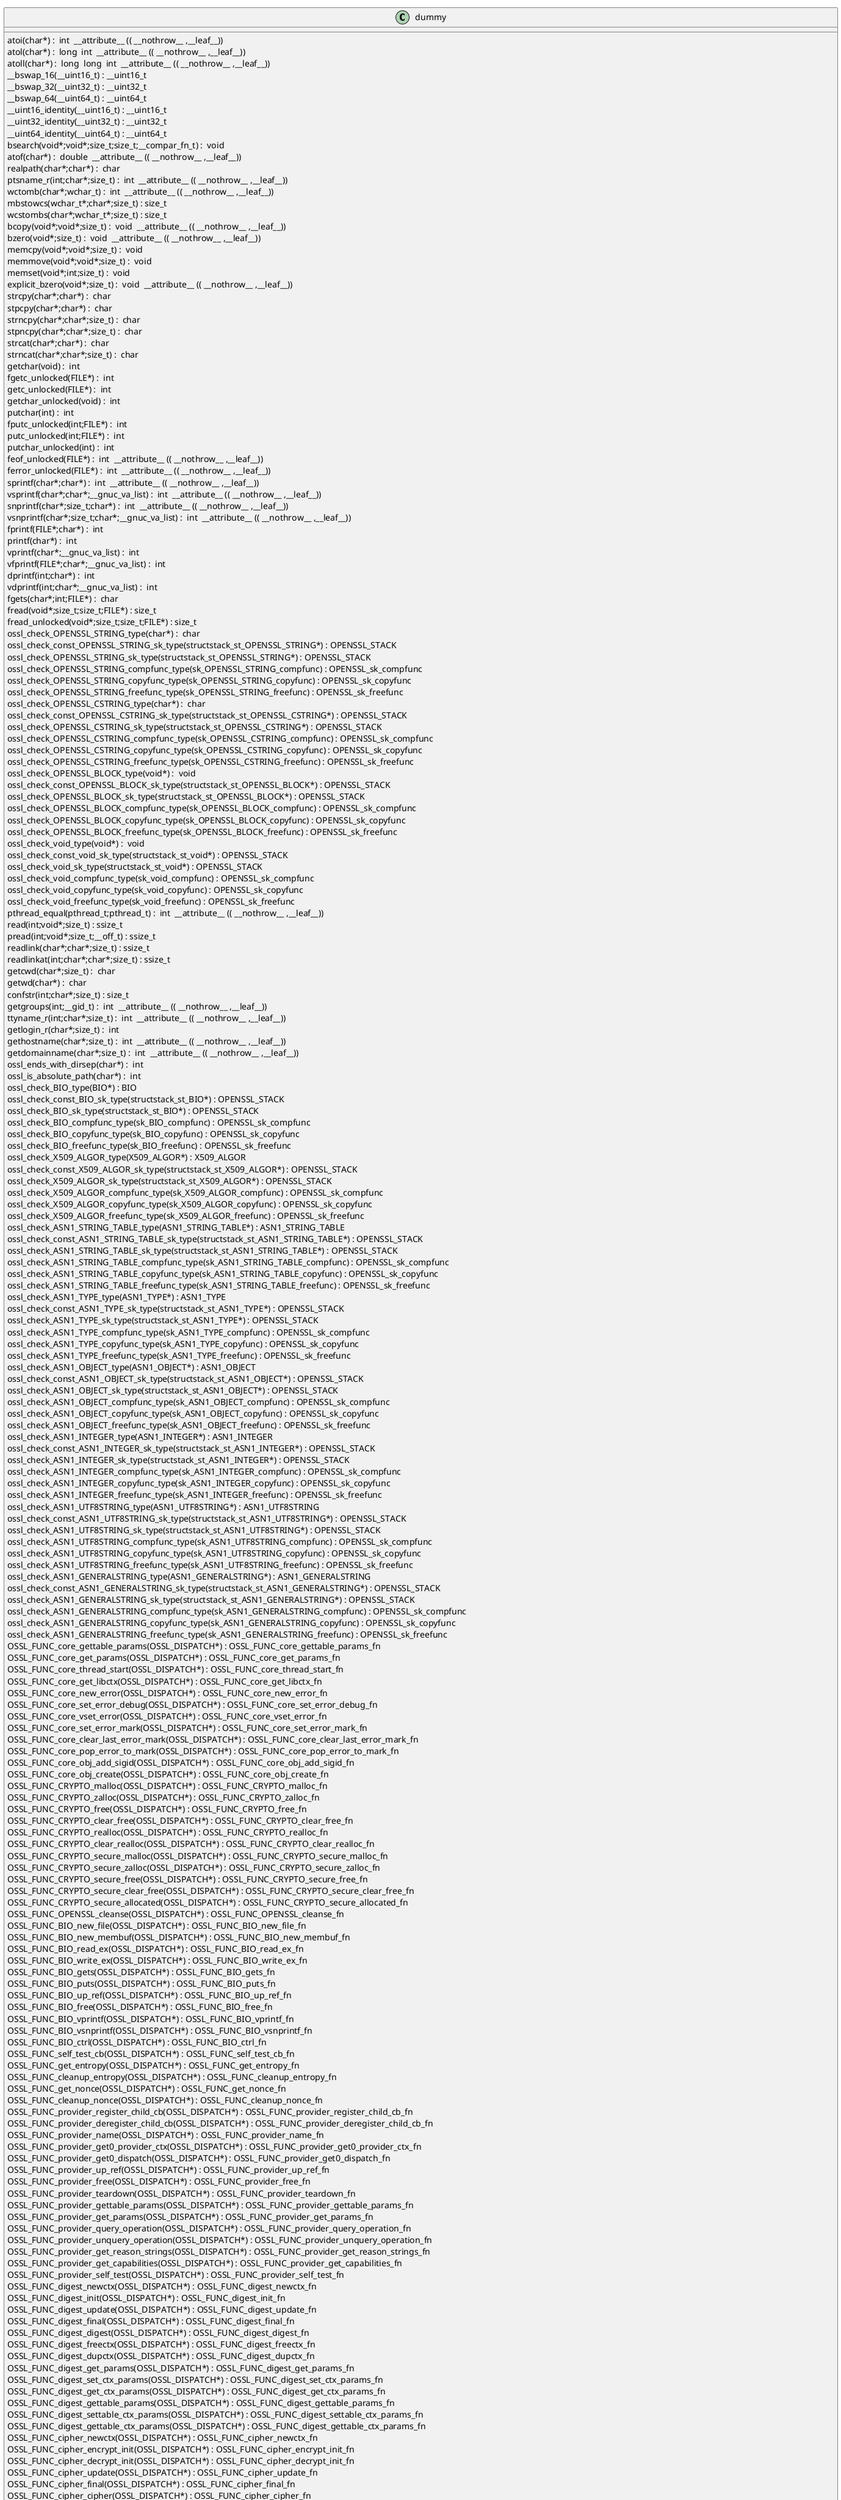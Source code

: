 @startuml
!pragma layout smetana
class dummy {
atoi(char*) :  int  __attribute__ (( __nothrow__ ,__leaf__)) [[[./../../.././qc/crypto/cmp/cmp_msg.c.html#175]]]
atol(char*) :  long  int  __attribute__ (( __nothrow__ ,__leaf__)) [[[./../../.././qc/crypto/cmp/cmp_msg.c.html#180]]]
atoll(char*) :  long  long  int  __attribute__ (( __nothrow__ ,__leaf__)) [[[./../../.././qc/crypto/cmp/cmp_msg.c.html#187]]]
__bswap_16(__uint16_t) : __uint16_t [[[./../../.././qc/crypto/cmp/cmp_msg.c.html#487]]]
__bswap_32(__uint32_t) : __uint32_t [[[./../../.././qc/crypto/cmp/cmp_msg.c.html#502]]]
__bswap_64(__uint64_t) : __uint64_t [[[./../../.././qc/crypto/cmp/cmp_msg.c.html#512]]]
__uint16_identity(__uint16_t) : __uint16_t [[[./../../.././qc/crypto/cmp/cmp_msg.c.html#524]]]
__uint32_identity(__uint32_t) : __uint32_t [[[./../../.././qc/crypto/cmp/cmp_msg.c.html#530]]]
__uint64_identity(__uint64_t) : __uint64_t [[[./../../.././qc/crypto/cmp/cmp_msg.c.html#536]]]
bsearch(void*;void*;size_t;size_t;__compar_fn_t) :  void  [[[./../../.././qc/crypto/cmp/cmp_msg.c.html#1204]]]
atof(char*) :  double  __attribute__ (( __nothrow__ ,__leaf__)) [[[./../../.././qc/crypto/cmp/cmp_msg.c.html#1]]]
realpath(char*;char*) :  char  [[[./../../.././qc/crypto/cmp/cmp_msg.c.html#1]]]
ptsname_r(int;char*;size_t) :  int  __attribute__ (( __nothrow__ ,__leaf__)) [[[./../../.././qc/crypto/cmp/cmp_msg.c.html#1]]]
wctomb(char*;wchar_t) :  int  __attribute__ (( __nothrow__ ,__leaf__)) [[[./../../.././qc/crypto/cmp/cmp_msg.c.html#1]]]
mbstowcs(wchar_t*;char*;size_t) : size_t [[[./../../.././qc/crypto/cmp/cmp_msg.c.html#1]]]
wcstombs(char*;wchar_t*;size_t) : size_t [[[./../../.././qc/crypto/cmp/cmp_msg.c.html#1]]]
bcopy(void*;void*;size_t) :  void  __attribute__ (( __nothrow__ ,__leaf__)) [[[./../../.././qc/crypto/cmp/cmp_msg.c.html#1]]]
bzero(void*;size_t) :  void  __attribute__ (( __nothrow__ ,__leaf__)) [[[./../../.././qc/crypto/cmp/cmp_msg.c.html#1]]]
memcpy(void*;void*;size_t) :  void  [[[./../../.././qc/crypto/cmp/cmp_msg.c.html#1]]]
memmove(void*;void*;size_t) :  void  [[[./../../.././qc/crypto/cmp/cmp_msg.c.html#1]]]
memset(void*;int;size_t) :  void  [[[./../../.././qc/crypto/cmp/cmp_msg.c.html#1]]]
explicit_bzero(void*;size_t) :  void  __attribute__ (( __nothrow__ ,__leaf__)) [[[./../../.././qc/crypto/cmp/cmp_msg.c.html#1]]]
strcpy(char*;char*) :  char  [[[./../../.././qc/crypto/cmp/cmp_msg.c.html#1]]]
stpcpy(char*;char*) :  char  [[[./../../.././qc/crypto/cmp/cmp_msg.c.html#1]]]
strncpy(char*;char*;size_t) :  char  [[[./../../.././qc/crypto/cmp/cmp_msg.c.html#1]]]
stpncpy(char*;char*;size_t) :  char  [[[./../../.././qc/crypto/cmp/cmp_msg.c.html#1]]]
strcat(char*;char*) :  char  [[[./../../.././qc/crypto/cmp/cmp_msg.c.html#1]]]
strncat(char*;char*;size_t) :  char  [[[./../../.././qc/crypto/cmp/cmp_msg.c.html#1]]]
getchar(void) :  int  [[[./../../.././qc/crypto/cmp/cmp_msg.c.html#1]]]
fgetc_unlocked(FILE*) :  int  [[[./../../.././qc/crypto/cmp/cmp_msg.c.html#1]]]
getc_unlocked(FILE*) :  int  [[[./../../.././qc/crypto/cmp/cmp_msg.c.html#1]]]
getchar_unlocked(void) :  int  [[[./../../.././qc/crypto/cmp/cmp_msg.c.html#1]]]
putchar(int) :  int  [[[./../../.././qc/crypto/cmp/cmp_msg.c.html#1]]]
fputc_unlocked(int;FILE*) :  int  [[[./../../.././qc/crypto/cmp/cmp_msg.c.html#1]]]
putc_unlocked(int;FILE*) :  int  [[[./../../.././qc/crypto/cmp/cmp_msg.c.html#1]]]
putchar_unlocked(int) :  int  [[[./../../.././qc/crypto/cmp/cmp_msg.c.html#1]]]
feof_unlocked(FILE*) :  int  __attribute__ (( __nothrow__ ,__leaf__)) [[[./../../.././qc/crypto/cmp/cmp_msg.c.html#1]]]
ferror_unlocked(FILE*) :  int  __attribute__ (( __nothrow__ ,__leaf__)) [[[./../../.././qc/crypto/cmp/cmp_msg.c.html#1]]]
sprintf(char*;char*) :  int  __attribute__ (( __nothrow__ ,__leaf__)) [[[./../../.././qc/crypto/cmp/cmp_msg.c.html#1]]]
vsprintf(char*;char*;__gnuc_va_list) :  int  __attribute__ (( __nothrow__ ,__leaf__)) [[[./../../.././qc/crypto/cmp/cmp_msg.c.html#1]]]
snprintf(char*;size_t;char*) :  int  __attribute__ (( __nothrow__ ,__leaf__)) [[[./../../.././qc/crypto/cmp/cmp_msg.c.html#1]]]
vsnprintf(char*;size_t;char*;__gnuc_va_list) :  int  __attribute__ (( __nothrow__ ,__leaf__)) [[[./../../.././qc/crypto/cmp/cmp_msg.c.html#1]]]
fprintf(FILE*;char*) :  int  [[[./../../.././qc/crypto/cmp/cmp_msg.c.html#1]]]
printf(char*) :  int  [[[./../../.././qc/crypto/cmp/cmp_msg.c.html#1]]]
vprintf(char*;__gnuc_va_list) :  int  [[[./../../.././qc/crypto/cmp/cmp_msg.c.html#1]]]
vfprintf(FILE*;char*;__gnuc_va_list) :  int  [[[./../../.././qc/crypto/cmp/cmp_msg.c.html#1]]]
dprintf(int;char*) :  int  [[[./../../.././qc/crypto/cmp/cmp_msg.c.html#1]]]
vdprintf(int;char*;__gnuc_va_list) :  int  [[[./../../.././qc/crypto/cmp/cmp_msg.c.html#1]]]
fgets(char*;int;FILE*) :  char  [[[./../../.././qc/crypto/cmp/cmp_msg.c.html#1]]]
fread(void*;size_t;size_t;FILE*) : size_t [[[./../../.././qc/crypto/cmp/cmp_msg.c.html#1]]]
fread_unlocked(void*;size_t;size_t;FILE*) : size_t [[[./../../.././qc/crypto/cmp/cmp_msg.c.html#1]]]
ossl_check_OPENSSL_STRING_type(char*) :  char  [[[./../../.././qc/crypto/cmp/cmp_msg.c.html#1]]]
ossl_check_const_OPENSSL_STRING_sk_type(structstack_st_OPENSSL_STRING*) : OPENSSL_STACK [[[./../../.././qc/crypto/cmp/cmp_msg.c.html#1]]]
ossl_check_OPENSSL_STRING_sk_type(structstack_st_OPENSSL_STRING*) : OPENSSL_STACK [[[./../../.././qc/crypto/cmp/cmp_msg.c.html#1]]]
ossl_check_OPENSSL_STRING_compfunc_type(sk_OPENSSL_STRING_compfunc) : OPENSSL_sk_compfunc [[[./../../.././qc/crypto/cmp/cmp_msg.c.html#1]]]
ossl_check_OPENSSL_STRING_copyfunc_type(sk_OPENSSL_STRING_copyfunc) : OPENSSL_sk_copyfunc [[[./../../.././qc/crypto/cmp/cmp_msg.c.html#1]]]
ossl_check_OPENSSL_STRING_freefunc_type(sk_OPENSSL_STRING_freefunc) : OPENSSL_sk_freefunc [[[./../../.././qc/crypto/cmp/cmp_msg.c.html#1]]]
ossl_check_OPENSSL_CSTRING_type(char*) :  char  [[[./../../.././qc/crypto/cmp/cmp_msg.c.html#1]]]
ossl_check_const_OPENSSL_CSTRING_sk_type(structstack_st_OPENSSL_CSTRING*) : OPENSSL_STACK [[[./../../.././qc/crypto/cmp/cmp_msg.c.html#1]]]
ossl_check_OPENSSL_CSTRING_sk_type(structstack_st_OPENSSL_CSTRING*) : OPENSSL_STACK [[[./../../.././qc/crypto/cmp/cmp_msg.c.html#1]]]
ossl_check_OPENSSL_CSTRING_compfunc_type(sk_OPENSSL_CSTRING_compfunc) : OPENSSL_sk_compfunc [[[./../../.././qc/crypto/cmp/cmp_msg.c.html#1]]]
ossl_check_OPENSSL_CSTRING_copyfunc_type(sk_OPENSSL_CSTRING_copyfunc) : OPENSSL_sk_copyfunc [[[./../../.././qc/crypto/cmp/cmp_msg.c.html#1]]]
ossl_check_OPENSSL_CSTRING_freefunc_type(sk_OPENSSL_CSTRING_freefunc) : OPENSSL_sk_freefunc [[[./../../.././qc/crypto/cmp/cmp_msg.c.html#1]]]
ossl_check_OPENSSL_BLOCK_type(void*) :  void  [[[./../../.././qc/crypto/cmp/cmp_msg.c.html#1]]]
ossl_check_const_OPENSSL_BLOCK_sk_type(structstack_st_OPENSSL_BLOCK*) : OPENSSL_STACK [[[./../../.././qc/crypto/cmp/cmp_msg.c.html#1]]]
ossl_check_OPENSSL_BLOCK_sk_type(structstack_st_OPENSSL_BLOCK*) : OPENSSL_STACK [[[./../../.././qc/crypto/cmp/cmp_msg.c.html#1]]]
ossl_check_OPENSSL_BLOCK_compfunc_type(sk_OPENSSL_BLOCK_compfunc) : OPENSSL_sk_compfunc [[[./../../.././qc/crypto/cmp/cmp_msg.c.html#1]]]
ossl_check_OPENSSL_BLOCK_copyfunc_type(sk_OPENSSL_BLOCK_copyfunc) : OPENSSL_sk_copyfunc [[[./../../.././qc/crypto/cmp/cmp_msg.c.html#1]]]
ossl_check_OPENSSL_BLOCK_freefunc_type(sk_OPENSSL_BLOCK_freefunc) : OPENSSL_sk_freefunc [[[./../../.././qc/crypto/cmp/cmp_msg.c.html#1]]]
ossl_check_void_type(void*) :  void  [[[./../../.././qc/crypto/cmp/cmp_msg.c.html#1]]]
ossl_check_const_void_sk_type(structstack_st_void*) : OPENSSL_STACK [[[./../../.././qc/crypto/cmp/cmp_msg.c.html#1]]]
ossl_check_void_sk_type(structstack_st_void*) : OPENSSL_STACK [[[./../../.././qc/crypto/cmp/cmp_msg.c.html#1]]]
ossl_check_void_compfunc_type(sk_void_compfunc) : OPENSSL_sk_compfunc [[[./../../.././qc/crypto/cmp/cmp_msg.c.html#1]]]
ossl_check_void_copyfunc_type(sk_void_copyfunc) : OPENSSL_sk_copyfunc [[[./../../.././qc/crypto/cmp/cmp_msg.c.html#1]]]
ossl_check_void_freefunc_type(sk_void_freefunc) : OPENSSL_sk_freefunc [[[./../../.././qc/crypto/cmp/cmp_msg.c.html#1]]]
pthread_equal(pthread_t;pthread_t) :  int  __attribute__ (( __nothrow__ ,__leaf__)) [[[./../../.././qc/crypto/cmp/cmp_msg.c.html#1]]]
read(int;void*;size_t) : ssize_t [[[./../../.././qc/crypto/cmp/cmp_msg.c.html#1]]]
pread(int;void*;size_t;__off_t) : ssize_t [[[./../../.././qc/crypto/cmp/cmp_msg.c.html#1]]]
readlink(char*;char*;size_t) : ssize_t [[[./../../.././qc/crypto/cmp/cmp_msg.c.html#1]]]
readlinkat(int;char*;char*;size_t) : ssize_t [[[./../../.././qc/crypto/cmp/cmp_msg.c.html#1]]]
getcwd(char*;size_t) :  char  [[[./../../.././qc/crypto/cmp/cmp_msg.c.html#1]]]
getwd(char*) :  char  [[[./../../.././qc/crypto/cmp/cmp_msg.c.html#1]]]
confstr(int;char*;size_t) : size_t [[[./../../.././qc/crypto/cmp/cmp_msg.c.html#1]]]
getgroups(int;__gid_t) :  int  __attribute__ (( __nothrow__ ,__leaf__)) [[[./../../.././qc/crypto/cmp/cmp_msg.c.html#1]]]
ttyname_r(int;char*;size_t) :  int  __attribute__ (( __nothrow__ ,__leaf__)) [[[./../../.././qc/crypto/cmp/cmp_msg.c.html#1]]]
getlogin_r(char*;size_t) :  int  [[[./../../.././qc/crypto/cmp/cmp_msg.c.html#1]]]
gethostname(char*;size_t) :  int  __attribute__ (( __nothrow__ ,__leaf__)) [[[./../../.././qc/crypto/cmp/cmp_msg.c.html#1]]]
getdomainname(char*;size_t) :  int  __attribute__ (( __nothrow__ ,__leaf__)) [[[./../../.././qc/crypto/cmp/cmp_msg.c.html#1]]]
ossl_ends_with_dirsep(char*) :  int  [[[./../../.././qc/crypto/cmp/cmp_msg.c.html#1]]]
ossl_is_absolute_path(char*) :  int  [[[./../../.././qc/crypto/cmp/cmp_msg.c.html#1]]]
ossl_check_BIO_type(BIO*) : BIO [[[./../../.././qc/crypto/cmp/cmp_msg.c.html#1]]]
ossl_check_const_BIO_sk_type(structstack_st_BIO*) : OPENSSL_STACK [[[./../../.././qc/crypto/cmp/cmp_msg.c.html#1]]]
ossl_check_BIO_sk_type(structstack_st_BIO*) : OPENSSL_STACK [[[./../../.././qc/crypto/cmp/cmp_msg.c.html#1]]]
ossl_check_BIO_compfunc_type(sk_BIO_compfunc) : OPENSSL_sk_compfunc [[[./../../.././qc/crypto/cmp/cmp_msg.c.html#1]]]
ossl_check_BIO_copyfunc_type(sk_BIO_copyfunc) : OPENSSL_sk_copyfunc [[[./../../.././qc/crypto/cmp/cmp_msg.c.html#1]]]
ossl_check_BIO_freefunc_type(sk_BIO_freefunc) : OPENSSL_sk_freefunc [[[./../../.././qc/crypto/cmp/cmp_msg.c.html#1]]]
ossl_check_X509_ALGOR_type(X509_ALGOR*) : X509_ALGOR [[[./../../.././qc/crypto/cmp/cmp_msg.c.html#1]]]
ossl_check_const_X509_ALGOR_sk_type(structstack_st_X509_ALGOR*) : OPENSSL_STACK [[[./../../.././qc/crypto/cmp/cmp_msg.c.html#1]]]
ossl_check_X509_ALGOR_sk_type(structstack_st_X509_ALGOR*) : OPENSSL_STACK [[[./../../.././qc/crypto/cmp/cmp_msg.c.html#1]]]
ossl_check_X509_ALGOR_compfunc_type(sk_X509_ALGOR_compfunc) : OPENSSL_sk_compfunc [[[./../../.././qc/crypto/cmp/cmp_msg.c.html#1]]]
ossl_check_X509_ALGOR_copyfunc_type(sk_X509_ALGOR_copyfunc) : OPENSSL_sk_copyfunc [[[./../../.././qc/crypto/cmp/cmp_msg.c.html#1]]]
ossl_check_X509_ALGOR_freefunc_type(sk_X509_ALGOR_freefunc) : OPENSSL_sk_freefunc [[[./../../.././qc/crypto/cmp/cmp_msg.c.html#1]]]
ossl_check_ASN1_STRING_TABLE_type(ASN1_STRING_TABLE*) : ASN1_STRING_TABLE [[[./../../.././qc/crypto/cmp/cmp_msg.c.html#1]]]
ossl_check_const_ASN1_STRING_TABLE_sk_type(structstack_st_ASN1_STRING_TABLE*) : OPENSSL_STACK [[[./../../.././qc/crypto/cmp/cmp_msg.c.html#1]]]
ossl_check_ASN1_STRING_TABLE_sk_type(structstack_st_ASN1_STRING_TABLE*) : OPENSSL_STACK [[[./../../.././qc/crypto/cmp/cmp_msg.c.html#1]]]
ossl_check_ASN1_STRING_TABLE_compfunc_type(sk_ASN1_STRING_TABLE_compfunc) : OPENSSL_sk_compfunc [[[./../../.././qc/crypto/cmp/cmp_msg.c.html#1]]]
ossl_check_ASN1_STRING_TABLE_copyfunc_type(sk_ASN1_STRING_TABLE_copyfunc) : OPENSSL_sk_copyfunc [[[./../../.././qc/crypto/cmp/cmp_msg.c.html#1]]]
ossl_check_ASN1_STRING_TABLE_freefunc_type(sk_ASN1_STRING_TABLE_freefunc) : OPENSSL_sk_freefunc [[[./../../.././qc/crypto/cmp/cmp_msg.c.html#1]]]
ossl_check_ASN1_TYPE_type(ASN1_TYPE*) : ASN1_TYPE [[[./../../.././qc/crypto/cmp/cmp_msg.c.html#1]]]
ossl_check_const_ASN1_TYPE_sk_type(structstack_st_ASN1_TYPE*) : OPENSSL_STACK [[[./../../.././qc/crypto/cmp/cmp_msg.c.html#1]]]
ossl_check_ASN1_TYPE_sk_type(structstack_st_ASN1_TYPE*) : OPENSSL_STACK [[[./../../.././qc/crypto/cmp/cmp_msg.c.html#1]]]
ossl_check_ASN1_TYPE_compfunc_type(sk_ASN1_TYPE_compfunc) : OPENSSL_sk_compfunc [[[./../../.././qc/crypto/cmp/cmp_msg.c.html#1]]]
ossl_check_ASN1_TYPE_copyfunc_type(sk_ASN1_TYPE_copyfunc) : OPENSSL_sk_copyfunc [[[./../../.././qc/crypto/cmp/cmp_msg.c.html#1]]]
ossl_check_ASN1_TYPE_freefunc_type(sk_ASN1_TYPE_freefunc) : OPENSSL_sk_freefunc [[[./../../.././qc/crypto/cmp/cmp_msg.c.html#1]]]
ossl_check_ASN1_OBJECT_type(ASN1_OBJECT*) : ASN1_OBJECT [[[./../../.././qc/crypto/cmp/cmp_msg.c.html#1]]]
ossl_check_const_ASN1_OBJECT_sk_type(structstack_st_ASN1_OBJECT*) : OPENSSL_STACK [[[./../../.././qc/crypto/cmp/cmp_msg.c.html#1]]]
ossl_check_ASN1_OBJECT_sk_type(structstack_st_ASN1_OBJECT*) : OPENSSL_STACK [[[./../../.././qc/crypto/cmp/cmp_msg.c.html#1]]]
ossl_check_ASN1_OBJECT_compfunc_type(sk_ASN1_OBJECT_compfunc) : OPENSSL_sk_compfunc [[[./../../.././qc/crypto/cmp/cmp_msg.c.html#1]]]
ossl_check_ASN1_OBJECT_copyfunc_type(sk_ASN1_OBJECT_copyfunc) : OPENSSL_sk_copyfunc [[[./../../.././qc/crypto/cmp/cmp_msg.c.html#1]]]
ossl_check_ASN1_OBJECT_freefunc_type(sk_ASN1_OBJECT_freefunc) : OPENSSL_sk_freefunc [[[./../../.././qc/crypto/cmp/cmp_msg.c.html#1]]]
ossl_check_ASN1_INTEGER_type(ASN1_INTEGER*) : ASN1_INTEGER [[[./../../.././qc/crypto/cmp/cmp_msg.c.html#1]]]
ossl_check_const_ASN1_INTEGER_sk_type(structstack_st_ASN1_INTEGER*) : OPENSSL_STACK [[[./../../.././qc/crypto/cmp/cmp_msg.c.html#1]]]
ossl_check_ASN1_INTEGER_sk_type(structstack_st_ASN1_INTEGER*) : OPENSSL_STACK [[[./../../.././qc/crypto/cmp/cmp_msg.c.html#1]]]
ossl_check_ASN1_INTEGER_compfunc_type(sk_ASN1_INTEGER_compfunc) : OPENSSL_sk_compfunc [[[./../../.././qc/crypto/cmp/cmp_msg.c.html#1]]]
ossl_check_ASN1_INTEGER_copyfunc_type(sk_ASN1_INTEGER_copyfunc) : OPENSSL_sk_copyfunc [[[./../../.././qc/crypto/cmp/cmp_msg.c.html#1]]]
ossl_check_ASN1_INTEGER_freefunc_type(sk_ASN1_INTEGER_freefunc) : OPENSSL_sk_freefunc [[[./../../.././qc/crypto/cmp/cmp_msg.c.html#1]]]
ossl_check_ASN1_UTF8STRING_type(ASN1_UTF8STRING*) : ASN1_UTF8STRING [[[./../../.././qc/crypto/cmp/cmp_msg.c.html#1]]]
ossl_check_const_ASN1_UTF8STRING_sk_type(structstack_st_ASN1_UTF8STRING*) : OPENSSL_STACK [[[./../../.././qc/crypto/cmp/cmp_msg.c.html#1]]]
ossl_check_ASN1_UTF8STRING_sk_type(structstack_st_ASN1_UTF8STRING*) : OPENSSL_STACK [[[./../../.././qc/crypto/cmp/cmp_msg.c.html#1]]]
ossl_check_ASN1_UTF8STRING_compfunc_type(sk_ASN1_UTF8STRING_compfunc) : OPENSSL_sk_compfunc [[[./../../.././qc/crypto/cmp/cmp_msg.c.html#1]]]
ossl_check_ASN1_UTF8STRING_copyfunc_type(sk_ASN1_UTF8STRING_copyfunc) : OPENSSL_sk_copyfunc [[[./../../.././qc/crypto/cmp/cmp_msg.c.html#1]]]
ossl_check_ASN1_UTF8STRING_freefunc_type(sk_ASN1_UTF8STRING_freefunc) : OPENSSL_sk_freefunc [[[./../../.././qc/crypto/cmp/cmp_msg.c.html#1]]]
ossl_check_ASN1_GENERALSTRING_type(ASN1_GENERALSTRING*) : ASN1_GENERALSTRING [[[./../../.././qc/crypto/cmp/cmp_msg.c.html#1]]]
ossl_check_const_ASN1_GENERALSTRING_sk_type(structstack_st_ASN1_GENERALSTRING*) : OPENSSL_STACK [[[./../../.././qc/crypto/cmp/cmp_msg.c.html#1]]]
ossl_check_ASN1_GENERALSTRING_sk_type(structstack_st_ASN1_GENERALSTRING*) : OPENSSL_STACK [[[./../../.././qc/crypto/cmp/cmp_msg.c.html#1]]]
ossl_check_ASN1_GENERALSTRING_compfunc_type(sk_ASN1_GENERALSTRING_compfunc) : OPENSSL_sk_compfunc [[[./../../.././qc/crypto/cmp/cmp_msg.c.html#1]]]
ossl_check_ASN1_GENERALSTRING_copyfunc_type(sk_ASN1_GENERALSTRING_copyfunc) : OPENSSL_sk_copyfunc [[[./../../.././qc/crypto/cmp/cmp_msg.c.html#1]]]
ossl_check_ASN1_GENERALSTRING_freefunc_type(sk_ASN1_GENERALSTRING_freefunc) : OPENSSL_sk_freefunc [[[./../../.././qc/crypto/cmp/cmp_msg.c.html#1]]]
OSSL_FUNC_core_gettable_params(OSSL_DISPATCH*) : OSSL_FUNC_core_gettable_params_fn [[[./../../.././qc/crypto/cmp/cmp_msg.c.html#1]]]
OSSL_FUNC_core_get_params(OSSL_DISPATCH*) : OSSL_FUNC_core_get_params_fn [[[./../../.././qc/crypto/cmp/cmp_msg.c.html#1]]]
OSSL_FUNC_core_thread_start(OSSL_DISPATCH*) : OSSL_FUNC_core_thread_start_fn [[[./../../.././qc/crypto/cmp/cmp_msg.c.html#1]]]
OSSL_FUNC_core_get_libctx(OSSL_DISPATCH*) : OSSL_FUNC_core_get_libctx_fn [[[./../../.././qc/crypto/cmp/cmp_msg.c.html#1]]]
OSSL_FUNC_core_new_error(OSSL_DISPATCH*) : OSSL_FUNC_core_new_error_fn [[[./../../.././qc/crypto/cmp/cmp_msg.c.html#1]]]
OSSL_FUNC_core_set_error_debug(OSSL_DISPATCH*) : OSSL_FUNC_core_set_error_debug_fn [[[./../../.././qc/crypto/cmp/cmp_msg.c.html#1]]]
OSSL_FUNC_core_vset_error(OSSL_DISPATCH*) : OSSL_FUNC_core_vset_error_fn [[[./../../.././qc/crypto/cmp/cmp_msg.c.html#1]]]
OSSL_FUNC_core_set_error_mark(OSSL_DISPATCH*) : OSSL_FUNC_core_set_error_mark_fn [[[./../../.././qc/crypto/cmp/cmp_msg.c.html#1]]]
OSSL_FUNC_core_clear_last_error_mark(OSSL_DISPATCH*) : OSSL_FUNC_core_clear_last_error_mark_fn [[[./../../.././qc/crypto/cmp/cmp_msg.c.html#1]]]
OSSL_FUNC_core_pop_error_to_mark(OSSL_DISPATCH*) : OSSL_FUNC_core_pop_error_to_mark_fn [[[./../../.././qc/crypto/cmp/cmp_msg.c.html#1]]]
OSSL_FUNC_core_obj_add_sigid(OSSL_DISPATCH*) : OSSL_FUNC_core_obj_add_sigid_fn [[[./../../.././qc/crypto/cmp/cmp_msg.c.html#1]]]
OSSL_FUNC_core_obj_create(OSSL_DISPATCH*) : OSSL_FUNC_core_obj_create_fn [[[./../../.././qc/crypto/cmp/cmp_msg.c.html#1]]]
OSSL_FUNC_CRYPTO_malloc(OSSL_DISPATCH*) : OSSL_FUNC_CRYPTO_malloc_fn [[[./../../.././qc/crypto/cmp/cmp_msg.c.html#1]]]
OSSL_FUNC_CRYPTO_zalloc(OSSL_DISPATCH*) : OSSL_FUNC_CRYPTO_zalloc_fn [[[./../../.././qc/crypto/cmp/cmp_msg.c.html#1]]]
OSSL_FUNC_CRYPTO_free(OSSL_DISPATCH*) : OSSL_FUNC_CRYPTO_free_fn [[[./../../.././qc/crypto/cmp/cmp_msg.c.html#1]]]
OSSL_FUNC_CRYPTO_clear_free(OSSL_DISPATCH*) : OSSL_FUNC_CRYPTO_clear_free_fn [[[./../../.././qc/crypto/cmp/cmp_msg.c.html#1]]]
OSSL_FUNC_CRYPTO_realloc(OSSL_DISPATCH*) : OSSL_FUNC_CRYPTO_realloc_fn [[[./../../.././qc/crypto/cmp/cmp_msg.c.html#1]]]
OSSL_FUNC_CRYPTO_clear_realloc(OSSL_DISPATCH*) : OSSL_FUNC_CRYPTO_clear_realloc_fn [[[./../../.././qc/crypto/cmp/cmp_msg.c.html#1]]]
OSSL_FUNC_CRYPTO_secure_malloc(OSSL_DISPATCH*) : OSSL_FUNC_CRYPTO_secure_malloc_fn [[[./../../.././qc/crypto/cmp/cmp_msg.c.html#1]]]
OSSL_FUNC_CRYPTO_secure_zalloc(OSSL_DISPATCH*) : OSSL_FUNC_CRYPTO_secure_zalloc_fn [[[./../../.././qc/crypto/cmp/cmp_msg.c.html#1]]]
OSSL_FUNC_CRYPTO_secure_free(OSSL_DISPATCH*) : OSSL_FUNC_CRYPTO_secure_free_fn [[[./../../.././qc/crypto/cmp/cmp_msg.c.html#1]]]
OSSL_FUNC_CRYPTO_secure_clear_free(OSSL_DISPATCH*) : OSSL_FUNC_CRYPTO_secure_clear_free_fn [[[./../../.././qc/crypto/cmp/cmp_msg.c.html#1]]]
OSSL_FUNC_CRYPTO_secure_allocated(OSSL_DISPATCH*) : OSSL_FUNC_CRYPTO_secure_allocated_fn [[[./../../.././qc/crypto/cmp/cmp_msg.c.html#1]]]
OSSL_FUNC_OPENSSL_cleanse(OSSL_DISPATCH*) : OSSL_FUNC_OPENSSL_cleanse_fn [[[./../../.././qc/crypto/cmp/cmp_msg.c.html#1]]]
OSSL_FUNC_BIO_new_file(OSSL_DISPATCH*) : OSSL_FUNC_BIO_new_file_fn [[[./../../.././qc/crypto/cmp/cmp_msg.c.html#1]]]
OSSL_FUNC_BIO_new_membuf(OSSL_DISPATCH*) : OSSL_FUNC_BIO_new_membuf_fn [[[./../../.././qc/crypto/cmp/cmp_msg.c.html#1]]]
OSSL_FUNC_BIO_read_ex(OSSL_DISPATCH*) : OSSL_FUNC_BIO_read_ex_fn [[[./../../.././qc/crypto/cmp/cmp_msg.c.html#1]]]
OSSL_FUNC_BIO_write_ex(OSSL_DISPATCH*) : OSSL_FUNC_BIO_write_ex_fn [[[./../../.././qc/crypto/cmp/cmp_msg.c.html#1]]]
OSSL_FUNC_BIO_gets(OSSL_DISPATCH*) : OSSL_FUNC_BIO_gets_fn [[[./../../.././qc/crypto/cmp/cmp_msg.c.html#1]]]
OSSL_FUNC_BIO_puts(OSSL_DISPATCH*) : OSSL_FUNC_BIO_puts_fn [[[./../../.././qc/crypto/cmp/cmp_msg.c.html#1]]]
OSSL_FUNC_BIO_up_ref(OSSL_DISPATCH*) : OSSL_FUNC_BIO_up_ref_fn [[[./../../.././qc/crypto/cmp/cmp_msg.c.html#1]]]
OSSL_FUNC_BIO_free(OSSL_DISPATCH*) : OSSL_FUNC_BIO_free_fn [[[./../../.././qc/crypto/cmp/cmp_msg.c.html#1]]]
OSSL_FUNC_BIO_vprintf(OSSL_DISPATCH*) : OSSL_FUNC_BIO_vprintf_fn [[[./../../.././qc/crypto/cmp/cmp_msg.c.html#1]]]
OSSL_FUNC_BIO_vsnprintf(OSSL_DISPATCH*) : OSSL_FUNC_BIO_vsnprintf_fn [[[./../../.././qc/crypto/cmp/cmp_msg.c.html#1]]]
OSSL_FUNC_BIO_ctrl(OSSL_DISPATCH*) : OSSL_FUNC_BIO_ctrl_fn [[[./../../.././qc/crypto/cmp/cmp_msg.c.html#1]]]
OSSL_FUNC_self_test_cb(OSSL_DISPATCH*) : OSSL_FUNC_self_test_cb_fn [[[./../../.././qc/crypto/cmp/cmp_msg.c.html#1]]]
OSSL_FUNC_get_entropy(OSSL_DISPATCH*) : OSSL_FUNC_get_entropy_fn [[[./../../.././qc/crypto/cmp/cmp_msg.c.html#1]]]
OSSL_FUNC_cleanup_entropy(OSSL_DISPATCH*) : OSSL_FUNC_cleanup_entropy_fn [[[./../../.././qc/crypto/cmp/cmp_msg.c.html#1]]]
OSSL_FUNC_get_nonce(OSSL_DISPATCH*) : OSSL_FUNC_get_nonce_fn [[[./../../.././qc/crypto/cmp/cmp_msg.c.html#1]]]
OSSL_FUNC_cleanup_nonce(OSSL_DISPATCH*) : OSSL_FUNC_cleanup_nonce_fn [[[./../../.././qc/crypto/cmp/cmp_msg.c.html#1]]]
OSSL_FUNC_provider_register_child_cb(OSSL_DISPATCH*) : OSSL_FUNC_provider_register_child_cb_fn [[[./../../.././qc/crypto/cmp/cmp_msg.c.html#1]]]
OSSL_FUNC_provider_deregister_child_cb(OSSL_DISPATCH*) : OSSL_FUNC_provider_deregister_child_cb_fn [[[./../../.././qc/crypto/cmp/cmp_msg.c.html#1]]]
OSSL_FUNC_provider_name(OSSL_DISPATCH*) : OSSL_FUNC_provider_name_fn [[[./../../.././qc/crypto/cmp/cmp_msg.c.html#1]]]
OSSL_FUNC_provider_get0_provider_ctx(OSSL_DISPATCH*) : OSSL_FUNC_provider_get0_provider_ctx_fn [[[./../../.././qc/crypto/cmp/cmp_msg.c.html#1]]]
OSSL_FUNC_provider_get0_dispatch(OSSL_DISPATCH*) : OSSL_FUNC_provider_get0_dispatch_fn [[[./../../.././qc/crypto/cmp/cmp_msg.c.html#1]]]
OSSL_FUNC_provider_up_ref(OSSL_DISPATCH*) : OSSL_FUNC_provider_up_ref_fn [[[./../../.././qc/crypto/cmp/cmp_msg.c.html#1]]]
OSSL_FUNC_provider_free(OSSL_DISPATCH*) : OSSL_FUNC_provider_free_fn [[[./../../.././qc/crypto/cmp/cmp_msg.c.html#1]]]
OSSL_FUNC_provider_teardown(OSSL_DISPATCH*) : OSSL_FUNC_provider_teardown_fn [[[./../../.././qc/crypto/cmp/cmp_msg.c.html#1]]]
OSSL_FUNC_provider_gettable_params(OSSL_DISPATCH*) : OSSL_FUNC_provider_gettable_params_fn [[[./../../.././qc/crypto/cmp/cmp_msg.c.html#1]]]
OSSL_FUNC_provider_get_params(OSSL_DISPATCH*) : OSSL_FUNC_provider_get_params_fn [[[./../../.././qc/crypto/cmp/cmp_msg.c.html#1]]]
OSSL_FUNC_provider_query_operation(OSSL_DISPATCH*) : OSSL_FUNC_provider_query_operation_fn [[[./../../.././qc/crypto/cmp/cmp_msg.c.html#1]]]
OSSL_FUNC_provider_unquery_operation(OSSL_DISPATCH*) : OSSL_FUNC_provider_unquery_operation_fn [[[./../../.././qc/crypto/cmp/cmp_msg.c.html#1]]]
OSSL_FUNC_provider_get_reason_strings(OSSL_DISPATCH*) : OSSL_FUNC_provider_get_reason_strings_fn [[[./../../.././qc/crypto/cmp/cmp_msg.c.html#1]]]
OSSL_FUNC_provider_get_capabilities(OSSL_DISPATCH*) : OSSL_FUNC_provider_get_capabilities_fn [[[./../../.././qc/crypto/cmp/cmp_msg.c.html#1]]]
OSSL_FUNC_provider_self_test(OSSL_DISPATCH*) : OSSL_FUNC_provider_self_test_fn [[[./../../.././qc/crypto/cmp/cmp_msg.c.html#1]]]
OSSL_FUNC_digest_newctx(OSSL_DISPATCH*) : OSSL_FUNC_digest_newctx_fn [[[./../../.././qc/crypto/cmp/cmp_msg.c.html#1]]]
OSSL_FUNC_digest_init(OSSL_DISPATCH*) : OSSL_FUNC_digest_init_fn [[[./../../.././qc/crypto/cmp/cmp_msg.c.html#1]]]
OSSL_FUNC_digest_update(OSSL_DISPATCH*) : OSSL_FUNC_digest_update_fn [[[./../../.././qc/crypto/cmp/cmp_msg.c.html#1]]]
OSSL_FUNC_digest_final(OSSL_DISPATCH*) : OSSL_FUNC_digest_final_fn [[[./../../.././qc/crypto/cmp/cmp_msg.c.html#1]]]
OSSL_FUNC_digest_digest(OSSL_DISPATCH*) : OSSL_FUNC_digest_digest_fn [[[./../../.././qc/crypto/cmp/cmp_msg.c.html#1]]]
OSSL_FUNC_digest_freectx(OSSL_DISPATCH*) : OSSL_FUNC_digest_freectx_fn [[[./../../.././qc/crypto/cmp/cmp_msg.c.html#1]]]
OSSL_FUNC_digest_dupctx(OSSL_DISPATCH*) : OSSL_FUNC_digest_dupctx_fn [[[./../../.././qc/crypto/cmp/cmp_msg.c.html#1]]]
OSSL_FUNC_digest_get_params(OSSL_DISPATCH*) : OSSL_FUNC_digest_get_params_fn [[[./../../.././qc/crypto/cmp/cmp_msg.c.html#1]]]
OSSL_FUNC_digest_set_ctx_params(OSSL_DISPATCH*) : OSSL_FUNC_digest_set_ctx_params_fn [[[./../../.././qc/crypto/cmp/cmp_msg.c.html#1]]]
OSSL_FUNC_digest_get_ctx_params(OSSL_DISPATCH*) : OSSL_FUNC_digest_get_ctx_params_fn [[[./../../.././qc/crypto/cmp/cmp_msg.c.html#1]]]
OSSL_FUNC_digest_gettable_params(OSSL_DISPATCH*) : OSSL_FUNC_digest_gettable_params_fn [[[./../../.././qc/crypto/cmp/cmp_msg.c.html#1]]]
OSSL_FUNC_digest_settable_ctx_params(OSSL_DISPATCH*) : OSSL_FUNC_digest_settable_ctx_params_fn [[[./../../.././qc/crypto/cmp/cmp_msg.c.html#1]]]
OSSL_FUNC_digest_gettable_ctx_params(OSSL_DISPATCH*) : OSSL_FUNC_digest_gettable_ctx_params_fn [[[./../../.././qc/crypto/cmp/cmp_msg.c.html#1]]]
OSSL_FUNC_cipher_newctx(OSSL_DISPATCH*) : OSSL_FUNC_cipher_newctx_fn [[[./../../.././qc/crypto/cmp/cmp_msg.c.html#1]]]
OSSL_FUNC_cipher_encrypt_init(OSSL_DISPATCH*) : OSSL_FUNC_cipher_encrypt_init_fn [[[./../../.././qc/crypto/cmp/cmp_msg.c.html#1]]]
OSSL_FUNC_cipher_decrypt_init(OSSL_DISPATCH*) : OSSL_FUNC_cipher_decrypt_init_fn [[[./../../.././qc/crypto/cmp/cmp_msg.c.html#1]]]
OSSL_FUNC_cipher_update(OSSL_DISPATCH*) : OSSL_FUNC_cipher_update_fn [[[./../../.././qc/crypto/cmp/cmp_msg.c.html#1]]]
OSSL_FUNC_cipher_final(OSSL_DISPATCH*) : OSSL_FUNC_cipher_final_fn [[[./../../.././qc/crypto/cmp/cmp_msg.c.html#1]]]
OSSL_FUNC_cipher_cipher(OSSL_DISPATCH*) : OSSL_FUNC_cipher_cipher_fn [[[./../../.././qc/crypto/cmp/cmp_msg.c.html#1]]]
OSSL_FUNC_cipher_freectx(OSSL_DISPATCH*) : OSSL_FUNC_cipher_freectx_fn [[[./../../.././qc/crypto/cmp/cmp_msg.c.html#1]]]
OSSL_FUNC_cipher_dupctx(OSSL_DISPATCH*) : OSSL_FUNC_cipher_dupctx_fn [[[./../../.././qc/crypto/cmp/cmp_msg.c.html#1]]]
OSSL_FUNC_cipher_get_params(OSSL_DISPATCH*) : OSSL_FUNC_cipher_get_params_fn [[[./../../.././qc/crypto/cmp/cmp_msg.c.html#1]]]
OSSL_FUNC_cipher_get_ctx_params(OSSL_DISPATCH*) : OSSL_FUNC_cipher_get_ctx_params_fn [[[./../../.././qc/crypto/cmp/cmp_msg.c.html#1]]]
OSSL_FUNC_cipher_set_ctx_params(OSSL_DISPATCH*) : OSSL_FUNC_cipher_set_ctx_params_fn [[[./../../.././qc/crypto/cmp/cmp_msg.c.html#1]]]
OSSL_FUNC_cipher_gettable_params(OSSL_DISPATCH*) : OSSL_FUNC_cipher_gettable_params_fn [[[./../../.././qc/crypto/cmp/cmp_msg.c.html#1]]]
OSSL_FUNC_cipher_settable_ctx_params(OSSL_DISPATCH*) : OSSL_FUNC_cipher_settable_ctx_params_fn [[[./../../.././qc/crypto/cmp/cmp_msg.c.html#1]]]
OSSL_FUNC_cipher_gettable_ctx_params(OSSL_DISPATCH*) : OSSL_FUNC_cipher_gettable_ctx_params_fn [[[./../../.././qc/crypto/cmp/cmp_msg.c.html#1]]]
OSSL_FUNC_mac_newctx(OSSL_DISPATCH*) : OSSL_FUNC_mac_newctx_fn [[[./../../.././qc/crypto/cmp/cmp_msg.c.html#1]]]
OSSL_FUNC_mac_dupctx(OSSL_DISPATCH*) : OSSL_FUNC_mac_dupctx_fn [[[./../../.././qc/crypto/cmp/cmp_msg.c.html#1]]]
OSSL_FUNC_mac_freectx(OSSL_DISPATCH*) : OSSL_FUNC_mac_freectx_fn [[[./../../.././qc/crypto/cmp/cmp_msg.c.html#1]]]
OSSL_FUNC_mac_init(OSSL_DISPATCH*) : OSSL_FUNC_mac_init_fn [[[./../../.././qc/crypto/cmp/cmp_msg.c.html#1]]]
OSSL_FUNC_mac_update(OSSL_DISPATCH*) : OSSL_FUNC_mac_update_fn [[[./../../.././qc/crypto/cmp/cmp_msg.c.html#1]]]
OSSL_FUNC_mac_final(OSSL_DISPATCH*) : OSSL_FUNC_mac_final_fn [[[./../../.././qc/crypto/cmp/cmp_msg.c.html#1]]]
OSSL_FUNC_mac_gettable_params(OSSL_DISPATCH*) : OSSL_FUNC_mac_gettable_params_fn [[[./../../.././qc/crypto/cmp/cmp_msg.c.html#1]]]
OSSL_FUNC_mac_gettable_ctx_params(OSSL_DISPATCH*) : OSSL_FUNC_mac_gettable_ctx_params_fn [[[./../../.././qc/crypto/cmp/cmp_msg.c.html#1]]]
OSSL_FUNC_mac_settable_ctx_params(OSSL_DISPATCH*) : OSSL_FUNC_mac_settable_ctx_params_fn [[[./../../.././qc/crypto/cmp/cmp_msg.c.html#1]]]
OSSL_FUNC_mac_get_params(OSSL_DISPATCH*) : OSSL_FUNC_mac_get_params_fn [[[./../../.././qc/crypto/cmp/cmp_msg.c.html#1]]]
OSSL_FUNC_mac_get_ctx_params(OSSL_DISPATCH*) : OSSL_FUNC_mac_get_ctx_params_fn [[[./../../.././qc/crypto/cmp/cmp_msg.c.html#1]]]
OSSL_FUNC_mac_set_ctx_params(OSSL_DISPATCH*) : OSSL_FUNC_mac_set_ctx_params_fn [[[./../../.././qc/crypto/cmp/cmp_msg.c.html#1]]]
OSSL_FUNC_kdf_newctx(OSSL_DISPATCH*) : OSSL_FUNC_kdf_newctx_fn [[[./../../.././qc/crypto/cmp/cmp_msg.c.html#1]]]
OSSL_FUNC_kdf_dupctx(OSSL_DISPATCH*) : OSSL_FUNC_kdf_dupctx_fn [[[./../../.././qc/crypto/cmp/cmp_msg.c.html#1]]]
OSSL_FUNC_kdf_freectx(OSSL_DISPATCH*) : OSSL_FUNC_kdf_freectx_fn [[[./../../.././qc/crypto/cmp/cmp_msg.c.html#1]]]
OSSL_FUNC_kdf_reset(OSSL_DISPATCH*) : OSSL_FUNC_kdf_reset_fn [[[./../../.././qc/crypto/cmp/cmp_msg.c.html#1]]]
OSSL_FUNC_kdf_derive(OSSL_DISPATCH*) : OSSL_FUNC_kdf_derive_fn [[[./../../.././qc/crypto/cmp/cmp_msg.c.html#1]]]
OSSL_FUNC_kdf_gettable_params(OSSL_DISPATCH*) : OSSL_FUNC_kdf_gettable_params_fn [[[./../../.././qc/crypto/cmp/cmp_msg.c.html#1]]]
OSSL_FUNC_kdf_gettable_ctx_params(OSSL_DISPATCH*) : OSSL_FUNC_kdf_gettable_ctx_params_fn [[[./../../.././qc/crypto/cmp/cmp_msg.c.html#1]]]
OSSL_FUNC_kdf_settable_ctx_params(OSSL_DISPATCH*) : OSSL_FUNC_kdf_settable_ctx_params_fn [[[./../../.././qc/crypto/cmp/cmp_msg.c.html#1]]]
OSSL_FUNC_kdf_get_params(OSSL_DISPATCH*) : OSSL_FUNC_kdf_get_params_fn [[[./../../.././qc/crypto/cmp/cmp_msg.c.html#1]]]
OSSL_FUNC_kdf_get_ctx_params(OSSL_DISPATCH*) : OSSL_FUNC_kdf_get_ctx_params_fn [[[./../../.././qc/crypto/cmp/cmp_msg.c.html#1]]]
OSSL_FUNC_kdf_set_ctx_params(OSSL_DISPATCH*) : OSSL_FUNC_kdf_set_ctx_params_fn [[[./../../.././qc/crypto/cmp/cmp_msg.c.html#1]]]
OSSL_FUNC_rand_newctx(OSSL_DISPATCH*) : OSSL_FUNC_rand_newctx_fn [[[./../../.././qc/crypto/cmp/cmp_msg.c.html#1]]]
OSSL_FUNC_rand_freectx(OSSL_DISPATCH*) : OSSL_FUNC_rand_freectx_fn [[[./../../.././qc/crypto/cmp/cmp_msg.c.html#1]]]
OSSL_FUNC_rand_instantiate(OSSL_DISPATCH*) : OSSL_FUNC_rand_instantiate_fn [[[./../../.././qc/crypto/cmp/cmp_msg.c.html#1]]]
OSSL_FUNC_rand_uninstantiate(OSSL_DISPATCH*) : OSSL_FUNC_rand_uninstantiate_fn [[[./../../.././qc/crypto/cmp/cmp_msg.c.html#1]]]
OSSL_FUNC_rand_generate(OSSL_DISPATCH*) : OSSL_FUNC_rand_generate_fn [[[./../../.././qc/crypto/cmp/cmp_msg.c.html#1]]]
OSSL_FUNC_rand_reseed(OSSL_DISPATCH*) : OSSL_FUNC_rand_reseed_fn [[[./../../.././qc/crypto/cmp/cmp_msg.c.html#1]]]
OSSL_FUNC_rand_nonce(OSSL_DISPATCH*) : OSSL_FUNC_rand_nonce_fn [[[./../../.././qc/crypto/cmp/cmp_msg.c.html#1]]]
OSSL_FUNC_rand_enable_locking(OSSL_DISPATCH*) : OSSL_FUNC_rand_enable_locking_fn [[[./../../.././qc/crypto/cmp/cmp_msg.c.html#1]]]
OSSL_FUNC_rand_lock(OSSL_DISPATCH*) : OSSL_FUNC_rand_lock_fn [[[./../../.././qc/crypto/cmp/cmp_msg.c.html#1]]]
OSSL_FUNC_rand_unlock(OSSL_DISPATCH*) : OSSL_FUNC_rand_unlock_fn [[[./../../.././qc/crypto/cmp/cmp_msg.c.html#1]]]
OSSL_FUNC_rand_gettable_params(OSSL_DISPATCH*) : OSSL_FUNC_rand_gettable_params_fn [[[./../../.././qc/crypto/cmp/cmp_msg.c.html#1]]]
OSSL_FUNC_rand_gettable_ctx_params(OSSL_DISPATCH*) : OSSL_FUNC_rand_gettable_ctx_params_fn [[[./../../.././qc/crypto/cmp/cmp_msg.c.html#1]]]
OSSL_FUNC_rand_settable_ctx_params(OSSL_DISPATCH*) : OSSL_FUNC_rand_settable_ctx_params_fn [[[./../../.././qc/crypto/cmp/cmp_msg.c.html#1]]]
OSSL_FUNC_rand_get_params(OSSL_DISPATCH*) : OSSL_FUNC_rand_get_params_fn [[[./../../.././qc/crypto/cmp/cmp_msg.c.html#1]]]
OSSL_FUNC_rand_get_ctx_params(OSSL_DISPATCH*) : OSSL_FUNC_rand_get_ctx_params_fn [[[./../../.././qc/crypto/cmp/cmp_msg.c.html#1]]]
OSSL_FUNC_rand_set_ctx_params(OSSL_DISPATCH*) : OSSL_FUNC_rand_set_ctx_params_fn [[[./../../.././qc/crypto/cmp/cmp_msg.c.html#1]]]
OSSL_FUNC_rand_set_callbacks(OSSL_DISPATCH*) : OSSL_FUNC_rand_set_callbacks_fn [[[./../../.././qc/crypto/cmp/cmp_msg.c.html#1]]]
OSSL_FUNC_rand_verify_zeroization(OSSL_DISPATCH*) : OSSL_FUNC_rand_verify_zeroization_fn [[[./../../.././qc/crypto/cmp/cmp_msg.c.html#1]]]
OSSL_FUNC_rand_get_seed(OSSL_DISPATCH*) : OSSL_FUNC_rand_get_seed_fn [[[./../../.././qc/crypto/cmp/cmp_msg.c.html#1]]]
OSSL_FUNC_rand_clear_seed(OSSL_DISPATCH*) : OSSL_FUNC_rand_clear_seed_fn [[[./../../.././qc/crypto/cmp/cmp_msg.c.html#1]]]
OSSL_FUNC_keymgmt_new(OSSL_DISPATCH*) : OSSL_FUNC_keymgmt_new_fn [[[./../../.././qc/crypto/cmp/cmp_msg.c.html#1]]]
OSSL_FUNC_keymgmt_gen_init(OSSL_DISPATCH*) : OSSL_FUNC_keymgmt_gen_init_fn [[[./../../.././qc/crypto/cmp/cmp_msg.c.html#1]]]
OSSL_FUNC_keymgmt_gen_set_template(OSSL_DISPATCH*) : OSSL_FUNC_keymgmt_gen_set_template_fn [[[./../../.././qc/crypto/cmp/cmp_msg.c.html#1]]]
OSSL_FUNC_keymgmt_gen_set_params(OSSL_DISPATCH*) : OSSL_FUNC_keymgmt_gen_set_params_fn [[[./../../.././qc/crypto/cmp/cmp_msg.c.html#1]]]
OSSL_FUNC_keymgmt_gen_settable_params(OSSL_DISPATCH*) : OSSL_FUNC_keymgmt_gen_settable_params_fn [[[./../../.././qc/crypto/cmp/cmp_msg.c.html#1]]]
OSSL_FUNC_keymgmt_gen(OSSL_DISPATCH*) : OSSL_FUNC_keymgmt_gen_fn [[[./../../.././qc/crypto/cmp/cmp_msg.c.html#1]]]
OSSL_FUNC_keymgmt_gen_cleanup(OSSL_DISPATCH*) : OSSL_FUNC_keymgmt_gen_cleanup_fn [[[./../../.././qc/crypto/cmp/cmp_msg.c.html#1]]]
OSSL_FUNC_keymgmt_load(OSSL_DISPATCH*) : OSSL_FUNC_keymgmt_load_fn [[[./../../.././qc/crypto/cmp/cmp_msg.c.html#1]]]
OSSL_FUNC_keymgmt_free(OSSL_DISPATCH*) : OSSL_FUNC_keymgmt_free_fn [[[./../../.././qc/crypto/cmp/cmp_msg.c.html#1]]]
OSSL_FUNC_keymgmt_get_params(OSSL_DISPATCH*) : OSSL_FUNC_keymgmt_get_params_fn [[[./../../.././qc/crypto/cmp/cmp_msg.c.html#1]]]
OSSL_FUNC_keymgmt_gettable_params(OSSL_DISPATCH*) : OSSL_FUNC_keymgmt_gettable_params_fn [[[./../../.././qc/crypto/cmp/cmp_msg.c.html#1]]]
OSSL_FUNC_keymgmt_set_params(OSSL_DISPATCH*) : OSSL_FUNC_keymgmt_set_params_fn [[[./../../.././qc/crypto/cmp/cmp_msg.c.html#1]]]
OSSL_FUNC_keymgmt_settable_params(OSSL_DISPATCH*) : OSSL_FUNC_keymgmt_settable_params_fn [[[./../../.././qc/crypto/cmp/cmp_msg.c.html#1]]]
OSSL_FUNC_keymgmt_query_operation_name(OSSL_DISPATCH*) : OSSL_FUNC_keymgmt_query_operation_name_fn [[[./../../.././qc/crypto/cmp/cmp_msg.c.html#1]]]
OSSL_FUNC_keymgmt_has(OSSL_DISPATCH*) : OSSL_FUNC_keymgmt_has_fn [[[./../../.././qc/crypto/cmp/cmp_msg.c.html#1]]]
OSSL_FUNC_keymgmt_validate(OSSL_DISPATCH*) : OSSL_FUNC_keymgmt_validate_fn [[[./../../.././qc/crypto/cmp/cmp_msg.c.html#1]]]
OSSL_FUNC_keymgmt_match(OSSL_DISPATCH*) : OSSL_FUNC_keymgmt_match_fn [[[./../../.././qc/crypto/cmp/cmp_msg.c.html#1]]]
OSSL_FUNC_keymgmt_import(OSSL_DISPATCH*) : OSSL_FUNC_keymgmt_import_fn [[[./../../.././qc/crypto/cmp/cmp_msg.c.html#1]]]
OSSL_FUNC_keymgmt_import_types(OSSL_DISPATCH*) : OSSL_FUNC_keymgmt_import_types_fn [[[./../../.././qc/crypto/cmp/cmp_msg.c.html#1]]]
OSSL_FUNC_keymgmt_export(OSSL_DISPATCH*) : OSSL_FUNC_keymgmt_export_fn [[[./../../.././qc/crypto/cmp/cmp_msg.c.html#1]]]
OSSL_FUNC_keymgmt_export_types(OSSL_DISPATCH*) : OSSL_FUNC_keymgmt_export_types_fn [[[./../../.././qc/crypto/cmp/cmp_msg.c.html#1]]]
OSSL_FUNC_keymgmt_dup(OSSL_DISPATCH*) : OSSL_FUNC_keymgmt_dup_fn [[[./../../.././qc/crypto/cmp/cmp_msg.c.html#1]]]
OSSL_FUNC_keyexch_newctx(OSSL_DISPATCH*) : OSSL_FUNC_keyexch_newctx_fn [[[./../../.././qc/crypto/cmp/cmp_msg.c.html#1]]]
OSSL_FUNC_keyexch_init(OSSL_DISPATCH*) : OSSL_FUNC_keyexch_init_fn [[[./../../.././qc/crypto/cmp/cmp_msg.c.html#1]]]
OSSL_FUNC_keyexch_derive(OSSL_DISPATCH*) : OSSL_FUNC_keyexch_derive_fn [[[./../../.././qc/crypto/cmp/cmp_msg.c.html#1]]]
OSSL_FUNC_keyexch_set_peer(OSSL_DISPATCH*) : OSSL_FUNC_keyexch_set_peer_fn [[[./../../.././qc/crypto/cmp/cmp_msg.c.html#1]]]
OSSL_FUNC_keyexch_freectx(OSSL_DISPATCH*) : OSSL_FUNC_keyexch_freectx_fn [[[./../../.././qc/crypto/cmp/cmp_msg.c.html#1]]]
OSSL_FUNC_keyexch_dupctx(OSSL_DISPATCH*) : OSSL_FUNC_keyexch_dupctx_fn [[[./../../.././qc/crypto/cmp/cmp_msg.c.html#1]]]
OSSL_FUNC_keyexch_set_ctx_params(OSSL_DISPATCH*) : OSSL_FUNC_keyexch_set_ctx_params_fn [[[./../../.././qc/crypto/cmp/cmp_msg.c.html#1]]]
OSSL_FUNC_keyexch_settable_ctx_params(OSSL_DISPATCH*) : OSSL_FUNC_keyexch_settable_ctx_params_fn [[[./../../.././qc/crypto/cmp/cmp_msg.c.html#1]]]
OSSL_FUNC_keyexch_get_ctx_params(OSSL_DISPATCH*) : OSSL_FUNC_keyexch_get_ctx_params_fn [[[./../../.././qc/crypto/cmp/cmp_msg.c.html#1]]]
OSSL_FUNC_keyexch_gettable_ctx_params(OSSL_DISPATCH*) : OSSL_FUNC_keyexch_gettable_ctx_params_fn [[[./../../.././qc/crypto/cmp/cmp_msg.c.html#1]]]
OSSL_FUNC_signature_newctx(OSSL_DISPATCH*) : OSSL_FUNC_signature_newctx_fn [[[./../../.././qc/crypto/cmp/cmp_msg.c.html#1]]]
OSSL_FUNC_signature_sign_init(OSSL_DISPATCH*) : OSSL_FUNC_signature_sign_init_fn [[[./../../.././qc/crypto/cmp/cmp_msg.c.html#1]]]
OSSL_FUNC_signature_sign(OSSL_DISPATCH*) : OSSL_FUNC_signature_sign_fn [[[./../../.././qc/crypto/cmp/cmp_msg.c.html#1]]]
OSSL_FUNC_signature_verify_init(OSSL_DISPATCH*) : OSSL_FUNC_signature_verify_init_fn [[[./../../.././qc/crypto/cmp/cmp_msg.c.html#1]]]
OSSL_FUNC_signature_verify(OSSL_DISPATCH*) : OSSL_FUNC_signature_verify_fn [[[./../../.././qc/crypto/cmp/cmp_msg.c.html#1]]]
OSSL_FUNC_signature_verify_recover_init(OSSL_DISPATCH*) : OSSL_FUNC_signature_verify_recover_init_fn [[[./../../.././qc/crypto/cmp/cmp_msg.c.html#1]]]
OSSL_FUNC_signature_verify_recover(OSSL_DISPATCH*) : OSSL_FUNC_signature_verify_recover_fn [[[./../../.././qc/crypto/cmp/cmp_msg.c.html#1]]]
OSSL_FUNC_signature_digest_sign_init(OSSL_DISPATCH*) : OSSL_FUNC_signature_digest_sign_init_fn [[[./../../.././qc/crypto/cmp/cmp_msg.c.html#1]]]
OSSL_FUNC_signature_digest_sign_update(OSSL_DISPATCH*) : OSSL_FUNC_signature_digest_sign_update_fn [[[./../../.././qc/crypto/cmp/cmp_msg.c.html#1]]]
OSSL_FUNC_signature_digest_sign_final(OSSL_DISPATCH*) : OSSL_FUNC_signature_digest_sign_final_fn [[[./../../.././qc/crypto/cmp/cmp_msg.c.html#1]]]
OSSL_FUNC_signature_digest_sign(OSSL_DISPATCH*) : OSSL_FUNC_signature_digest_sign_fn [[[./../../.././qc/crypto/cmp/cmp_msg.c.html#1]]]
OSSL_FUNC_signature_digest_verify_init(OSSL_DISPATCH*) : OSSL_FUNC_signature_digest_verify_init_fn [[[./../../.././qc/crypto/cmp/cmp_msg.c.html#1]]]
OSSL_FUNC_signature_digest_verify_update(OSSL_DISPATCH*) : OSSL_FUNC_signature_digest_verify_update_fn [[[./../../.././qc/crypto/cmp/cmp_msg.c.html#1]]]
OSSL_FUNC_signature_digest_verify_final(OSSL_DISPATCH*) : OSSL_FUNC_signature_digest_verify_final_fn [[[./../../.././qc/crypto/cmp/cmp_msg.c.html#1]]]
OSSL_FUNC_signature_digest_verify(OSSL_DISPATCH*) : OSSL_FUNC_signature_digest_verify_fn [[[./../../.././qc/crypto/cmp/cmp_msg.c.html#1]]]
OSSL_FUNC_signature_freectx(OSSL_DISPATCH*) : OSSL_FUNC_signature_freectx_fn [[[./../../.././qc/crypto/cmp/cmp_msg.c.html#1]]]
OSSL_FUNC_signature_dupctx(OSSL_DISPATCH*) : OSSL_FUNC_signature_dupctx_fn [[[./../../.././qc/crypto/cmp/cmp_msg.c.html#1]]]
OSSL_FUNC_signature_get_ctx_params(OSSL_DISPATCH*) : OSSL_FUNC_signature_get_ctx_params_fn [[[./../../.././qc/crypto/cmp/cmp_msg.c.html#1]]]
OSSL_FUNC_signature_gettable_ctx_params(OSSL_DISPATCH*) : OSSL_FUNC_signature_gettable_ctx_params_fn [[[./../../.././qc/crypto/cmp/cmp_msg.c.html#1]]]
OSSL_FUNC_signature_set_ctx_params(OSSL_DISPATCH*) : OSSL_FUNC_signature_set_ctx_params_fn [[[./../../.././qc/crypto/cmp/cmp_msg.c.html#1]]]
OSSL_FUNC_signature_settable_ctx_params(OSSL_DISPATCH*) : OSSL_FUNC_signature_settable_ctx_params_fn [[[./../../.././qc/crypto/cmp/cmp_msg.c.html#1]]]
OSSL_FUNC_signature_get_ctx_md_params(OSSL_DISPATCH*) : OSSL_FUNC_signature_get_ctx_md_params_fn [[[./../../.././qc/crypto/cmp/cmp_msg.c.html#1]]]
OSSL_FUNC_signature_gettable_ctx_md_params(OSSL_DISPATCH*) : OSSL_FUNC_signature_gettable_ctx_md_params_fn [[[./../../.././qc/crypto/cmp/cmp_msg.c.html#1]]]
OSSL_FUNC_signature_set_ctx_md_params(OSSL_DISPATCH*) : OSSL_FUNC_signature_set_ctx_md_params_fn [[[./../../.././qc/crypto/cmp/cmp_msg.c.html#1]]]
OSSL_FUNC_signature_settable_ctx_md_params(OSSL_DISPATCH*) : OSSL_FUNC_signature_settable_ctx_md_params_fn [[[./../../.././qc/crypto/cmp/cmp_msg.c.html#1]]]
OSSL_FUNC_asym_cipher_newctx(OSSL_DISPATCH*) : OSSL_FUNC_asym_cipher_newctx_fn [[[./../../.././qc/crypto/cmp/cmp_msg.c.html#1]]]
OSSL_FUNC_asym_cipher_encrypt_init(OSSL_DISPATCH*) : OSSL_FUNC_asym_cipher_encrypt_init_fn [[[./../../.././qc/crypto/cmp/cmp_msg.c.html#1]]]
OSSL_FUNC_asym_cipher_encrypt(OSSL_DISPATCH*) : OSSL_FUNC_asym_cipher_encrypt_fn [[[./../../.././qc/crypto/cmp/cmp_msg.c.html#1]]]
OSSL_FUNC_asym_cipher_decrypt_init(OSSL_DISPATCH*) : OSSL_FUNC_asym_cipher_decrypt_init_fn [[[./../../.././qc/crypto/cmp/cmp_msg.c.html#1]]]
OSSL_FUNC_asym_cipher_decrypt(OSSL_DISPATCH*) : OSSL_FUNC_asym_cipher_decrypt_fn [[[./../../.././qc/crypto/cmp/cmp_msg.c.html#1]]]
OSSL_FUNC_asym_cipher_freectx(OSSL_DISPATCH*) : OSSL_FUNC_asym_cipher_freectx_fn [[[./../../.././qc/crypto/cmp/cmp_msg.c.html#1]]]
OSSL_FUNC_asym_cipher_dupctx(OSSL_DISPATCH*) : OSSL_FUNC_asym_cipher_dupctx_fn [[[./../../.././qc/crypto/cmp/cmp_msg.c.html#1]]]
OSSL_FUNC_asym_cipher_get_ctx_params(OSSL_DISPATCH*) : OSSL_FUNC_asym_cipher_get_ctx_params_fn [[[./../../.././qc/crypto/cmp/cmp_msg.c.html#1]]]
OSSL_FUNC_asym_cipher_gettable_ctx_params(OSSL_DISPATCH*) : OSSL_FUNC_asym_cipher_gettable_ctx_params_fn [[[./../../.././qc/crypto/cmp/cmp_msg.c.html#1]]]
OSSL_FUNC_asym_cipher_set_ctx_params(OSSL_DISPATCH*) : OSSL_FUNC_asym_cipher_set_ctx_params_fn [[[./../../.././qc/crypto/cmp/cmp_msg.c.html#1]]]
OSSL_FUNC_asym_cipher_settable_ctx_params(OSSL_DISPATCH*) : OSSL_FUNC_asym_cipher_settable_ctx_params_fn [[[./../../.././qc/crypto/cmp/cmp_msg.c.html#1]]]
OSSL_FUNC_kem_newctx(OSSL_DISPATCH*) : OSSL_FUNC_kem_newctx_fn [[[./../../.././qc/crypto/cmp/cmp_msg.c.html#1]]]
OSSL_FUNC_kem_encapsulate_init(OSSL_DISPATCH*) : OSSL_FUNC_kem_encapsulate_init_fn [[[./../../.././qc/crypto/cmp/cmp_msg.c.html#1]]]
OSSL_FUNC_kem_auth_encapsulate_init(OSSL_DISPATCH*) : OSSL_FUNC_kem_auth_encapsulate_init_fn [[[./../../.././qc/crypto/cmp/cmp_msg.c.html#1]]]
OSSL_FUNC_kem_encapsulate(OSSL_DISPATCH*) : OSSL_FUNC_kem_encapsulate_fn [[[./../../.././qc/crypto/cmp/cmp_msg.c.html#1]]]
OSSL_FUNC_kem_decapsulate_init(OSSL_DISPATCH*) : OSSL_FUNC_kem_decapsulate_init_fn [[[./../../.././qc/crypto/cmp/cmp_msg.c.html#1]]]
OSSL_FUNC_kem_auth_decapsulate_init(OSSL_DISPATCH*) : OSSL_FUNC_kem_auth_decapsulate_init_fn [[[./../../.././qc/crypto/cmp/cmp_msg.c.html#1]]]
OSSL_FUNC_kem_decapsulate(OSSL_DISPATCH*) : OSSL_FUNC_kem_decapsulate_fn [[[./../../.././qc/crypto/cmp/cmp_msg.c.html#1]]]
OSSL_FUNC_kem_freectx(OSSL_DISPATCH*) : OSSL_FUNC_kem_freectx_fn [[[./../../.././qc/crypto/cmp/cmp_msg.c.html#1]]]
OSSL_FUNC_kem_dupctx(OSSL_DISPATCH*) : OSSL_FUNC_kem_dupctx_fn [[[./../../.././qc/crypto/cmp/cmp_msg.c.html#1]]]
OSSL_FUNC_kem_get_ctx_params(OSSL_DISPATCH*) : OSSL_FUNC_kem_get_ctx_params_fn [[[./../../.././qc/crypto/cmp/cmp_msg.c.html#1]]]
OSSL_FUNC_kem_gettable_ctx_params(OSSL_DISPATCH*) : OSSL_FUNC_kem_gettable_ctx_params_fn [[[./../../.././qc/crypto/cmp/cmp_msg.c.html#1]]]
OSSL_FUNC_kem_set_ctx_params(OSSL_DISPATCH*) : OSSL_FUNC_kem_set_ctx_params_fn [[[./../../.././qc/crypto/cmp/cmp_msg.c.html#1]]]
OSSL_FUNC_kem_settable_ctx_params(OSSL_DISPATCH*) : OSSL_FUNC_kem_settable_ctx_params_fn [[[./../../.././qc/crypto/cmp/cmp_msg.c.html#1]]]
OSSL_FUNC_encoder_newctx(OSSL_DISPATCH*) : OSSL_FUNC_encoder_newctx_fn [[[./../../.././qc/crypto/cmp/cmp_msg.c.html#1]]]
OSSL_FUNC_encoder_freectx(OSSL_DISPATCH*) : OSSL_FUNC_encoder_freectx_fn [[[./../../.././qc/crypto/cmp/cmp_msg.c.html#1]]]
OSSL_FUNC_encoder_get_params(OSSL_DISPATCH*) : OSSL_FUNC_encoder_get_params_fn [[[./../../.././qc/crypto/cmp/cmp_msg.c.html#1]]]
OSSL_FUNC_encoder_gettable_params(OSSL_DISPATCH*) : OSSL_FUNC_encoder_gettable_params_fn [[[./../../.././qc/crypto/cmp/cmp_msg.c.html#1]]]
OSSL_FUNC_encoder_set_ctx_params(OSSL_DISPATCH*) : OSSL_FUNC_encoder_set_ctx_params_fn [[[./../../.././qc/crypto/cmp/cmp_msg.c.html#1]]]
OSSL_FUNC_encoder_settable_ctx_params(OSSL_DISPATCH*) : OSSL_FUNC_encoder_settable_ctx_params_fn [[[./../../.././qc/crypto/cmp/cmp_msg.c.html#1]]]
OSSL_FUNC_encoder_does_selection(OSSL_DISPATCH*) : OSSL_FUNC_encoder_does_selection_fn [[[./../../.././qc/crypto/cmp/cmp_msg.c.html#1]]]
OSSL_FUNC_encoder_encode(OSSL_DISPATCH*) : OSSL_FUNC_encoder_encode_fn [[[./../../.././qc/crypto/cmp/cmp_msg.c.html#1]]]
OSSL_FUNC_encoder_import_object(OSSL_DISPATCH*) : OSSL_FUNC_encoder_import_object_fn [[[./../../.././qc/crypto/cmp/cmp_msg.c.html#1]]]
OSSL_FUNC_encoder_free_object(OSSL_DISPATCH*) : OSSL_FUNC_encoder_free_object_fn [[[./../../.././qc/crypto/cmp/cmp_msg.c.html#1]]]
OSSL_FUNC_decoder_newctx(OSSL_DISPATCH*) : OSSL_FUNC_decoder_newctx_fn [[[./../../.././qc/crypto/cmp/cmp_msg.c.html#1]]]
OSSL_FUNC_decoder_freectx(OSSL_DISPATCH*) : OSSL_FUNC_decoder_freectx_fn [[[./../../.././qc/crypto/cmp/cmp_msg.c.html#1]]]
OSSL_FUNC_decoder_get_params(OSSL_DISPATCH*) : OSSL_FUNC_decoder_get_params_fn [[[./../../.././qc/crypto/cmp/cmp_msg.c.html#1]]]
OSSL_FUNC_decoder_gettable_params(OSSL_DISPATCH*) : OSSL_FUNC_decoder_gettable_params_fn [[[./../../.././qc/crypto/cmp/cmp_msg.c.html#1]]]
OSSL_FUNC_decoder_set_ctx_params(OSSL_DISPATCH*) : OSSL_FUNC_decoder_set_ctx_params_fn [[[./../../.././qc/crypto/cmp/cmp_msg.c.html#1]]]
OSSL_FUNC_decoder_settable_ctx_params(OSSL_DISPATCH*) : OSSL_FUNC_decoder_settable_ctx_params_fn [[[./../../.././qc/crypto/cmp/cmp_msg.c.html#1]]]
OSSL_FUNC_decoder_does_selection(OSSL_DISPATCH*) : OSSL_FUNC_decoder_does_selection_fn [[[./../../.././qc/crypto/cmp/cmp_msg.c.html#1]]]
OSSL_FUNC_decoder_decode(OSSL_DISPATCH*) : OSSL_FUNC_decoder_decode_fn [[[./../../.././qc/crypto/cmp/cmp_msg.c.html#1]]]
OSSL_FUNC_decoder_export_object(OSSL_DISPATCH*) : OSSL_FUNC_decoder_export_object_fn [[[./../../.././qc/crypto/cmp/cmp_msg.c.html#1]]]
OSSL_FUNC_store_open(OSSL_DISPATCH*) : OSSL_FUNC_store_open_fn [[[./../../.././qc/crypto/cmp/cmp_msg.c.html#1]]]
OSSL_FUNC_store_attach(OSSL_DISPATCH*) : OSSL_FUNC_store_attach_fn [[[./../../.././qc/crypto/cmp/cmp_msg.c.html#1]]]
OSSL_FUNC_store_settable_ctx_params(OSSL_DISPATCH*) : OSSL_FUNC_store_settable_ctx_params_fn [[[./../../.././qc/crypto/cmp/cmp_msg.c.html#1]]]
OSSL_FUNC_store_set_ctx_params(OSSL_DISPATCH*) : OSSL_FUNC_store_set_ctx_params_fn [[[./../../.././qc/crypto/cmp/cmp_msg.c.html#1]]]
OSSL_FUNC_store_load(OSSL_DISPATCH*) : OSSL_FUNC_store_load_fn [[[./../../.././qc/crypto/cmp/cmp_msg.c.html#1]]]
OSSL_FUNC_store_eof(OSSL_DISPATCH*) : OSSL_FUNC_store_eof_fn [[[./../../.././qc/crypto/cmp/cmp_msg.c.html#1]]]
OSSL_FUNC_store_close(OSSL_DISPATCH*) : OSSL_FUNC_store_close_fn [[[./../../.././qc/crypto/cmp/cmp_msg.c.html#1]]]
OSSL_FUNC_store_export_object(OSSL_DISPATCH*) : OSSL_FUNC_store_export_object_fn [[[./../../.././qc/crypto/cmp/cmp_msg.c.html#1]]]
sk_EVP_PKEY_ASN1_METHOD_num(structstack_st_EVP_PKEY_ASN1_METHOD*) :  int  [[[./../../.././qc/crypto/cmp/cmp_msg.c.html#1]]]
sk_EVP_PKEY_ASN1_METHOD_value(structstack_st_EVP_PKEY_ASN1_METHOD*;int) : EVP_PKEY_ASN1_METHOD [[[./../../.././qc/crypto/cmp/cmp_msg.c.html#1]]]
sk_EVP_PKEY_ASN1_METHOD_new(sk_EVP_PKEY_ASN1_METHOD_compfunc) :  struct stack_st_EVP_PKEY_ASN1_METHOD [[[./../../.././qc/crypto/cmp/cmp_msg.c.html#1]]]
sk_EVP_PKEY_ASN1_METHOD_new_null(void) :  struct stack_st_EVP_PKEY_ASN1_METHOD [[[./../../.././qc/crypto/cmp/cmp_msg.c.html#1]]]
sk_EVP_PKEY_ASN1_METHOD_new_reserve(sk_EVP_PKEY_ASN1_METHOD_compfunc;int) :  struct stack_st_EVP_PKEY_ASN1_METHOD [[[./../../.././qc/crypto/cmp/cmp_msg.c.html#1]]]
sk_EVP_PKEY_ASN1_METHOD_reserve(structstack_st_EVP_PKEY_ASN1_METHOD*;int) :  int  [[[./../../.././qc/crypto/cmp/cmp_msg.c.html#1]]]
sk_EVP_PKEY_ASN1_METHOD_free(structstack_st_EVP_PKEY_ASN1_METHOD*) :  void  [[[./../../.././qc/crypto/cmp/cmp_msg.c.html#1]]]
sk_EVP_PKEY_ASN1_METHOD_zero(structstack_st_EVP_PKEY_ASN1_METHOD*) :  void  [[[./../../.././qc/crypto/cmp/cmp_msg.c.html#1]]]
sk_EVP_PKEY_ASN1_METHOD_delete(structstack_st_EVP_PKEY_ASN1_METHOD*;int) : EVP_PKEY_ASN1_METHOD [[[./../../.././qc/crypto/cmp/cmp_msg.c.html#1]]]
sk_EVP_PKEY_ASN1_METHOD_delete_ptr(structstack_st_EVP_PKEY_ASN1_METHOD*;EVP_PKEY_ASN1_METHOD*) : EVP_PKEY_ASN1_METHOD [[[./../../.././qc/crypto/cmp/cmp_msg.c.html#1]]]
sk_EVP_PKEY_ASN1_METHOD_push(structstack_st_EVP_PKEY_ASN1_METHOD*;EVP_PKEY_ASN1_METHOD*) :  int  [[[./../../.././qc/crypto/cmp/cmp_msg.c.html#1]]]
sk_EVP_PKEY_ASN1_METHOD_unshift(structstack_st_EVP_PKEY_ASN1_METHOD*;EVP_PKEY_ASN1_METHOD*) :  int  [[[./../../.././qc/crypto/cmp/cmp_msg.c.html#1]]]
sk_EVP_PKEY_ASN1_METHOD_pop(structstack_st_EVP_PKEY_ASN1_METHOD*) : EVP_PKEY_ASN1_METHOD [[[./../../.././qc/crypto/cmp/cmp_msg.c.html#1]]]
sk_EVP_PKEY_ASN1_METHOD_shift(structstack_st_EVP_PKEY_ASN1_METHOD*) : EVP_PKEY_ASN1_METHOD [[[./../../.././qc/crypto/cmp/cmp_msg.c.html#1]]]
sk_EVP_PKEY_ASN1_METHOD_pop_free(structstack_st_EVP_PKEY_ASN1_METHOD*;sk_EVP_PKEY_ASN1_METHOD_freefunc) :  void  [[[./../../.././qc/crypto/cmp/cmp_msg.c.html#1]]]
sk_EVP_PKEY_ASN1_METHOD_insert(structstack_st_EVP_PKEY_ASN1_METHOD*;EVP_PKEY_ASN1_METHOD*;int) :  int  [[[./../../.././qc/crypto/cmp/cmp_msg.c.html#1]]]
sk_EVP_PKEY_ASN1_METHOD_set(structstack_st_EVP_PKEY_ASN1_METHOD*;int;EVP_PKEY_ASN1_METHOD*) : EVP_PKEY_ASN1_METHOD [[[./../../.././qc/crypto/cmp/cmp_msg.c.html#1]]]
sk_EVP_PKEY_ASN1_METHOD_find(structstack_st_EVP_PKEY_ASN1_METHOD*;EVP_PKEY_ASN1_METHOD*) :  int  [[[./../../.././qc/crypto/cmp/cmp_msg.c.html#1]]]
sk_EVP_PKEY_ASN1_METHOD_find_ex(structstack_st_EVP_PKEY_ASN1_METHOD*;EVP_PKEY_ASN1_METHOD*) :  int  [[[./../../.././qc/crypto/cmp/cmp_msg.c.html#1]]]
sk_EVP_PKEY_ASN1_METHOD_find_all(structstack_st_EVP_PKEY_ASN1_METHOD*;EVP_PKEY_ASN1_METHOD*;int*) :  int  [[[./../../.././qc/crypto/cmp/cmp_msg.c.html#1]]]
sk_EVP_PKEY_ASN1_METHOD_sort(structstack_st_EVP_PKEY_ASN1_METHOD*) :  void  [[[./../../.././qc/crypto/cmp/cmp_msg.c.html#1]]]
sk_EVP_PKEY_ASN1_METHOD_is_sorted(structstack_st_EVP_PKEY_ASN1_METHOD*) :  int  [[[./../../.././qc/crypto/cmp/cmp_msg.c.html#1]]]
sk_EVP_PKEY_ASN1_METHOD_dup(structstack_st_EVP_PKEY_ASN1_METHOD*) :  struct stack_st_EVP_PKEY_ASN1_METHOD [[[./../../.././qc/crypto/cmp/cmp_msg.c.html#1]]]
sk_EVP_PKEY_ASN1_METHOD_deep_copy(structstack_st_EVP_PKEY_ASN1_METHOD*;sk_EVP_PKEY_ASN1_METHOD_copyfunc;sk_EVP_PKEY_ASN1_METHOD_freefunc) :  struct stack_st_EVP_PKEY_ASN1_METHOD [[[./../../.././qc/crypto/cmp/cmp_msg.c.html#1]]]
sk_EVP_PKEY_ASN1_METHOD_set_cmp_func(structstack_st_EVP_PKEY_ASN1_METHOD*;sk_EVP_PKEY_ASN1_METHOD_compfunc) : sk_EVP_PKEY_ASN1_METHOD_compfunc [[[./../../.././qc/crypto/cmp/cmp_msg.c.html#1]]]
ossl_check_OPENSSL_STRING_lh_plain_type(OPENSSL_STRING*) : OPENSSL_STRING [[[./../../.././qc/crypto/cmp/cmp_msg.c.html#1]]]
ossl_check_const_OPENSSL_STRING_lh_plain_type(OPENSSL_STRING*) : OPENSSL_STRING [[[./../../.././qc/crypto/cmp/cmp_msg.c.html#1]]]
ossl_check_const_OPENSSL_STRING_lh_type(structlhash_st_OPENSSL_STRING*) : OPENSSL_LHASH [[[./../../.././qc/crypto/cmp/cmp_msg.c.html#1]]]
ossl_check_OPENSSL_STRING_lh_type(structlhash_st_OPENSSL_STRING*) : OPENSSL_LHASH [[[./../../.././qc/crypto/cmp/cmp_msg.c.html#1]]]
ossl_check_OPENSSL_STRING_lh_compfunc_type(lh_OPENSSL_STRING_compfunc) : OPENSSL_LH_COMPFUNC [[[./../../.././qc/crypto/cmp/cmp_msg.c.html#1]]]
ossl_check_OPENSSL_STRING_lh_hashfunc_type(lh_OPENSSL_STRING_hashfunc) : OPENSSL_LH_HASHFUNC [[[./../../.././qc/crypto/cmp/cmp_msg.c.html#1]]]
ossl_check_OPENSSL_STRING_lh_doallfunc_type(lh_OPENSSL_STRING_doallfunc) : OPENSSL_LH_DOALL_FUNC [[[./../../.././qc/crypto/cmp/cmp_msg.c.html#1]]]
ossl_check_OPENSSL_CSTRING_lh_plain_type(OPENSSL_CSTRING*) : OPENSSL_CSTRING [[[./../../.././qc/crypto/cmp/cmp_msg.c.html#1]]]
ossl_check_const_OPENSSL_CSTRING_lh_plain_type(OPENSSL_CSTRING*) : OPENSSL_CSTRING [[[./../../.././qc/crypto/cmp/cmp_msg.c.html#1]]]
ossl_check_const_OPENSSL_CSTRING_lh_type(structlhash_st_OPENSSL_CSTRING*) : OPENSSL_LHASH [[[./../../.././qc/crypto/cmp/cmp_msg.c.html#1]]]
ossl_check_OPENSSL_CSTRING_lh_type(structlhash_st_OPENSSL_CSTRING*) : OPENSSL_LHASH [[[./../../.././qc/crypto/cmp/cmp_msg.c.html#1]]]
ossl_check_OPENSSL_CSTRING_lh_compfunc_type(lh_OPENSSL_CSTRING_compfunc) : OPENSSL_LH_COMPFUNC [[[./../../.././qc/crypto/cmp/cmp_msg.c.html#1]]]
ossl_check_OPENSSL_CSTRING_lh_hashfunc_type(lh_OPENSSL_CSTRING_hashfunc) : OPENSSL_LH_HASHFUNC [[[./../../.././qc/crypto/cmp/cmp_msg.c.html#1]]]
ossl_check_OPENSSL_CSTRING_lh_doallfunc_type(lh_OPENSSL_CSTRING_doallfunc) : OPENSSL_LH_DOALL_FUNC [[[./../../.././qc/crypto/cmp/cmp_msg.c.html#1]]]
ERR_GET_LIB(unsignedlong) :  int  [[[./../../.././qc/crypto/cmp/cmp_msg.c.html#1]]]
ERR_GET_RFLAGS(unsignedlong) :  int  [[[./../../.././qc/crypto/cmp/cmp_msg.c.html#1]]]
ERR_GET_REASON(unsignedlong) :  int  [[[./../../.././qc/crypto/cmp/cmp_msg.c.html#1]]]
ERR_FATAL_ERROR(unsignedlong) :  int  [[[./../../.././qc/crypto/cmp/cmp_msg.c.html#1]]]
ERR_COMMON_ERROR(unsignedlong) :  int  [[[./../../.././qc/crypto/cmp/cmp_msg.c.html#1]]]
ossl_check_ERR_STRING_DATA_lh_plain_type(ERR_STRING_DATA*) : ERR_STRING_DATA [[[./../../.././qc/crypto/cmp/cmp_msg.c.html#1]]]
ossl_check_const_ERR_STRING_DATA_lh_plain_type(ERR_STRING_DATA*) : ERR_STRING_DATA [[[./../../.././qc/crypto/cmp/cmp_msg.c.html#1]]]
ossl_check_const_ERR_STRING_DATA_lh_type(structlhash_st_ERR_STRING_DATA*) : OPENSSL_LHASH [[[./../../.././qc/crypto/cmp/cmp_msg.c.html#1]]]
ossl_check_ERR_STRING_DATA_lh_type(structlhash_st_ERR_STRING_DATA*) : OPENSSL_LHASH [[[./../../.././qc/crypto/cmp/cmp_msg.c.html#1]]]
ossl_check_ERR_STRING_DATA_lh_compfunc_type(lh_ERR_STRING_DATA_compfunc) : OPENSSL_LH_COMPFUNC [[[./../../.././qc/crypto/cmp/cmp_msg.c.html#1]]]
ossl_check_ERR_STRING_DATA_lh_hashfunc_type(lh_ERR_STRING_DATA_hashfunc) : OPENSSL_LH_HASHFUNC [[[./../../.././qc/crypto/cmp/cmp_msg.c.html#1]]]
ossl_check_ERR_STRING_DATA_lh_doallfunc_type(lh_ERR_STRING_DATA_doallfunc) : OPENSSL_LH_DOALL_FUNC [[[./../../.././qc/crypto/cmp/cmp_msg.c.html#1]]]
sk_EX_CALLBACK_num(structstack_st_EX_CALLBACK*) :  int  [[[./../../.././qc/crypto/cmp/cmp_msg.c.html#1]]]
sk_EX_CALLBACK_value(structstack_st_EX_CALLBACK*;int) : EX_CALLBACK [[[./../../.././qc/crypto/cmp/cmp_msg.c.html#1]]]
sk_EX_CALLBACK_new(sk_EX_CALLBACK_compfunc) :  struct stack_st_EX_CALLBACK [[[./../../.././qc/crypto/cmp/cmp_msg.c.html#1]]]
sk_EX_CALLBACK_new_null(void) :  struct stack_st_EX_CALLBACK [[[./../../.././qc/crypto/cmp/cmp_msg.c.html#1]]]
sk_EX_CALLBACK_new_reserve(sk_EX_CALLBACK_compfunc;int) :  struct stack_st_EX_CALLBACK [[[./../../.././qc/crypto/cmp/cmp_msg.c.html#1]]]
sk_EX_CALLBACK_reserve(structstack_st_EX_CALLBACK*;int) :  int  [[[./../../.././qc/crypto/cmp/cmp_msg.c.html#1]]]
sk_EX_CALLBACK_free(structstack_st_EX_CALLBACK*) :  void  [[[./../../.././qc/crypto/cmp/cmp_msg.c.html#1]]]
sk_EX_CALLBACK_zero(structstack_st_EX_CALLBACK*) :  void  [[[./../../.././qc/crypto/cmp/cmp_msg.c.html#1]]]
sk_EX_CALLBACK_delete(structstack_st_EX_CALLBACK*;int) : EX_CALLBACK [[[./../../.././qc/crypto/cmp/cmp_msg.c.html#1]]]
sk_EX_CALLBACK_delete_ptr(structstack_st_EX_CALLBACK*;EX_CALLBACK*) : EX_CALLBACK [[[./../../.././qc/crypto/cmp/cmp_msg.c.html#1]]]
sk_EX_CALLBACK_push(structstack_st_EX_CALLBACK*;EX_CALLBACK*) :  int  [[[./../../.././qc/crypto/cmp/cmp_msg.c.html#1]]]
sk_EX_CALLBACK_unshift(structstack_st_EX_CALLBACK*;EX_CALLBACK*) :  int  [[[./../../.././qc/crypto/cmp/cmp_msg.c.html#1]]]
sk_EX_CALLBACK_pop(structstack_st_EX_CALLBACK*) : EX_CALLBACK [[[./../../.././qc/crypto/cmp/cmp_msg.c.html#1]]]
sk_EX_CALLBACK_shift(structstack_st_EX_CALLBACK*) : EX_CALLBACK [[[./../../.././qc/crypto/cmp/cmp_msg.c.html#1]]]
sk_EX_CALLBACK_pop_free(structstack_st_EX_CALLBACK*;sk_EX_CALLBACK_freefunc) :  void  [[[./../../.././qc/crypto/cmp/cmp_msg.c.html#1]]]
sk_EX_CALLBACK_insert(structstack_st_EX_CALLBACK*;EX_CALLBACK*;int) :  int  [[[./../../.././qc/crypto/cmp/cmp_msg.c.html#1]]]
sk_EX_CALLBACK_set(structstack_st_EX_CALLBACK*;int;EX_CALLBACK*) : EX_CALLBACK [[[./../../.././qc/crypto/cmp/cmp_msg.c.html#1]]]
sk_EX_CALLBACK_find(structstack_st_EX_CALLBACK*;EX_CALLBACK*) :  int  [[[./../../.././qc/crypto/cmp/cmp_msg.c.html#1]]]
sk_EX_CALLBACK_find_ex(structstack_st_EX_CALLBACK*;EX_CALLBACK*) :  int  [[[./../../.././qc/crypto/cmp/cmp_msg.c.html#1]]]
sk_EX_CALLBACK_find_all(structstack_st_EX_CALLBACK*;EX_CALLBACK*;int*) :  int  [[[./../../.././qc/crypto/cmp/cmp_msg.c.html#1]]]
sk_EX_CALLBACK_sort(structstack_st_EX_CALLBACK*) :  void  [[[./../../.././qc/crypto/cmp/cmp_msg.c.html#1]]]
sk_EX_CALLBACK_is_sorted(structstack_st_EX_CALLBACK*) :  int  [[[./../../.././qc/crypto/cmp/cmp_msg.c.html#1]]]
sk_EX_CALLBACK_dup(structstack_st_EX_CALLBACK*) :  struct stack_st_EX_CALLBACK [[[./../../.././qc/crypto/cmp/cmp_msg.c.html#1]]]
sk_EX_CALLBACK_deep_copy(structstack_st_EX_CALLBACK*;sk_EX_CALLBACK_copyfunc;sk_EX_CALLBACK_freefunc) :  struct stack_st_EX_CALLBACK [[[./../../.././qc/crypto/cmp/cmp_msg.c.html#1]]]
sk_EX_CALLBACK_set_cmp_func(structstack_st_EX_CALLBACK*;sk_EX_CALLBACK_compfunc) : sk_EX_CALLBACK_compfunc [[[./../../.././qc/crypto/cmp/cmp_msg.c.html#1]]]
lh_MEM_new(unsignedlong;int) :  struct lhash_st_MEM [[[./../../.././qc/crypto/cmp/cmp_msg.c.html#1]]]
lh_MEM_free(structlhash_st_MEM*) :  void  [[[./../../.././qc/crypto/cmp/cmp_msg.c.html#1]]]
lh_MEM_flush(structlhash_st_MEM*) :  void  [[[./../../.././qc/crypto/cmp/cmp_msg.c.html#1]]]
lh_MEM_insert(structlhash_st_MEM*;MEM*) : MEM [[[./../../.././qc/crypto/cmp/cmp_msg.c.html#1]]]
lh_MEM_delete(structlhash_st_MEM*;MEM*) : MEM [[[./../../.././qc/crypto/cmp/cmp_msg.c.html#1]]]
lh_MEM_retrieve(structlhash_st_MEM*;MEM*) : MEM [[[./../../.././qc/crypto/cmp/cmp_msg.c.html#1]]]
lh_MEM_error(structlhash_st_MEM*) :  int  [[[./../../.././qc/crypto/cmp/cmp_msg.c.html#1]]]
lh_MEM_num_items(structlhash_st_MEM*) :  unsigned  long  [[[./../../.././qc/crypto/cmp/cmp_msg.c.html#1]]]
lh_MEM_get_down_load(structlhash_st_MEM*) :  unsigned  long  [[[./../../.././qc/crypto/cmp/cmp_msg.c.html#1]]]
lh_MEM_set_down_load(structlhash_st_MEM*;unsignedlong) :  void  [[[./../../.././qc/crypto/cmp/cmp_msg.c.html#1]]]
lh_MEM_doall(structlhash_st_MEM*;void) :  void  [[[./../../.././qc/crypto/cmp/cmp_msg.c.html#1]]]
lh_MEM_doall_arg(structlhash_st_MEM*;void;void*) :  void  [[[./../../.././qc/crypto/cmp/cmp_msg.c.html#1]]]
ossl_check_X509_NAME_type(X509_NAME*) : X509_NAME [[[./../../.././qc/crypto/cmp/cmp_msg.c.html#1]]]
ossl_check_const_X509_NAME_sk_type(structstack_st_X509_NAME*) : OPENSSL_STACK [[[./../../.././qc/crypto/cmp/cmp_msg.c.html#1]]]
ossl_check_X509_NAME_sk_type(structstack_st_X509_NAME*) : OPENSSL_STACK [[[./../../.././qc/crypto/cmp/cmp_msg.c.html#1]]]
ossl_check_X509_NAME_compfunc_type(sk_X509_NAME_compfunc) : OPENSSL_sk_compfunc [[[./../../.././qc/crypto/cmp/cmp_msg.c.html#1]]]
ossl_check_X509_NAME_copyfunc_type(sk_X509_NAME_copyfunc) : OPENSSL_sk_copyfunc [[[./../../.././qc/crypto/cmp/cmp_msg.c.html#1]]]
ossl_check_X509_NAME_freefunc_type(sk_X509_NAME_freefunc) : OPENSSL_sk_freefunc [[[./../../.././qc/crypto/cmp/cmp_msg.c.html#1]]]
ossl_check_X509_type(X509*) : X509 [[[./../../.././qc/crypto/cmp/cmp_msg.c.html#1]]]
ossl_check_const_X509_sk_type(structstack_st_X509*) : OPENSSL_STACK [[[./../../.././qc/crypto/cmp/cmp_msg.c.html#1]]]
ossl_check_X509_sk_type(structstack_st_X509*) : OPENSSL_STACK [[[./../../.././qc/crypto/cmp/cmp_msg.c.html#1]]]
ossl_check_X509_compfunc_type(sk_X509_compfunc) : OPENSSL_sk_compfunc [[[./../../.././qc/crypto/cmp/cmp_msg.c.html#1]]]
ossl_check_X509_copyfunc_type(sk_X509_copyfunc) : OPENSSL_sk_copyfunc [[[./../../.././qc/crypto/cmp/cmp_msg.c.html#1]]]
ossl_check_X509_freefunc_type(sk_X509_freefunc) : OPENSSL_sk_freefunc [[[./../../.././qc/crypto/cmp/cmp_msg.c.html#1]]]
ossl_check_X509_REVOKED_type(X509_REVOKED*) : X509_REVOKED [[[./../../.././qc/crypto/cmp/cmp_msg.c.html#1]]]
ossl_check_const_X509_REVOKED_sk_type(structstack_st_X509_REVOKED*) : OPENSSL_STACK [[[./../../.././qc/crypto/cmp/cmp_msg.c.html#1]]]
ossl_check_X509_REVOKED_sk_type(structstack_st_X509_REVOKED*) : OPENSSL_STACK [[[./../../.././qc/crypto/cmp/cmp_msg.c.html#1]]]
ossl_check_X509_REVOKED_compfunc_type(sk_X509_REVOKED_compfunc) : OPENSSL_sk_compfunc [[[./../../.././qc/crypto/cmp/cmp_msg.c.html#1]]]
ossl_check_X509_REVOKED_copyfunc_type(sk_X509_REVOKED_copyfunc) : OPENSSL_sk_copyfunc [[[./../../.././qc/crypto/cmp/cmp_msg.c.html#1]]]
ossl_check_X509_REVOKED_freefunc_type(sk_X509_REVOKED_freefunc) : OPENSSL_sk_freefunc [[[./../../.././qc/crypto/cmp/cmp_msg.c.html#1]]]
ossl_check_X509_CRL_type(X509_CRL*) : X509_CRL [[[./../../.././qc/crypto/cmp/cmp_msg.c.html#1]]]
ossl_check_const_X509_CRL_sk_type(structstack_st_X509_CRL*) : OPENSSL_STACK [[[./../../.././qc/crypto/cmp/cmp_msg.c.html#1]]]
ossl_check_X509_CRL_sk_type(structstack_st_X509_CRL*) : OPENSSL_STACK [[[./../../.././qc/crypto/cmp/cmp_msg.c.html#1]]]
ossl_check_X509_CRL_compfunc_type(sk_X509_CRL_compfunc) : OPENSSL_sk_compfunc [[[./../../.././qc/crypto/cmp/cmp_msg.c.html#1]]]
ossl_check_X509_CRL_copyfunc_type(sk_X509_CRL_copyfunc) : OPENSSL_sk_copyfunc [[[./../../.././qc/crypto/cmp/cmp_msg.c.html#1]]]
ossl_check_X509_CRL_freefunc_type(sk_X509_CRL_freefunc) : OPENSSL_sk_freefunc [[[./../../.././qc/crypto/cmp/cmp_msg.c.html#1]]]
ossl_check_X509_NAME_ENTRY_type(X509_NAME_ENTRY*) : X509_NAME_ENTRY [[[./../../.././qc/crypto/cmp/cmp_msg.c.html#1]]]
ossl_check_const_X509_NAME_ENTRY_sk_type(structstack_st_X509_NAME_ENTRY*) : OPENSSL_STACK [[[./../../.././qc/crypto/cmp/cmp_msg.c.html#1]]]
ossl_check_X509_NAME_ENTRY_sk_type(structstack_st_X509_NAME_ENTRY*) : OPENSSL_STACK [[[./../../.././qc/crypto/cmp/cmp_msg.c.html#1]]]
ossl_check_X509_NAME_ENTRY_compfunc_type(sk_X509_NAME_ENTRY_compfunc) : OPENSSL_sk_compfunc [[[./../../.././qc/crypto/cmp/cmp_msg.c.html#1]]]
ossl_check_X509_NAME_ENTRY_copyfunc_type(sk_X509_NAME_ENTRY_copyfunc) : OPENSSL_sk_copyfunc [[[./../../.././qc/crypto/cmp/cmp_msg.c.html#1]]]
ossl_check_X509_NAME_ENTRY_freefunc_type(sk_X509_NAME_ENTRY_freefunc) : OPENSSL_sk_freefunc [[[./../../.././qc/crypto/cmp/cmp_msg.c.html#1]]]
ossl_check_X509_EXTENSION_type(X509_EXTENSION*) : X509_EXTENSION [[[./../../.././qc/crypto/cmp/cmp_msg.c.html#1]]]
ossl_check_const_X509_EXTENSION_sk_type(structstack_st_X509_EXTENSION*) : OPENSSL_STACK [[[./../../.././qc/crypto/cmp/cmp_msg.c.html#1]]]
ossl_check_X509_EXTENSION_sk_type(structstack_st_X509_EXTENSION*) : OPENSSL_STACK [[[./../../.././qc/crypto/cmp/cmp_msg.c.html#1]]]
ossl_check_X509_EXTENSION_compfunc_type(sk_X509_EXTENSION_compfunc) : OPENSSL_sk_compfunc [[[./../../.././qc/crypto/cmp/cmp_msg.c.html#1]]]
ossl_check_X509_EXTENSION_copyfunc_type(sk_X509_EXTENSION_copyfunc) : OPENSSL_sk_copyfunc [[[./../../.././qc/crypto/cmp/cmp_msg.c.html#1]]]
ossl_check_X509_EXTENSION_freefunc_type(sk_X509_EXTENSION_freefunc) : OPENSSL_sk_freefunc [[[./../../.././qc/crypto/cmp/cmp_msg.c.html#1]]]
ossl_check_X509_ATTRIBUTE_type(X509_ATTRIBUTE*) : X509_ATTRIBUTE [[[./../../.././qc/crypto/cmp/cmp_msg.c.html#1]]]
ossl_check_const_X509_ATTRIBUTE_sk_type(structstack_st_X509_ATTRIBUTE*) : OPENSSL_STACK [[[./../../.././qc/crypto/cmp/cmp_msg.c.html#1]]]
ossl_check_X509_ATTRIBUTE_sk_type(structstack_st_X509_ATTRIBUTE*) : OPENSSL_STACK [[[./../../.././qc/crypto/cmp/cmp_msg.c.html#1]]]
ossl_check_X509_ATTRIBUTE_compfunc_type(sk_X509_ATTRIBUTE_compfunc) : OPENSSL_sk_compfunc [[[./../../.././qc/crypto/cmp/cmp_msg.c.html#1]]]
ossl_check_X509_ATTRIBUTE_copyfunc_type(sk_X509_ATTRIBUTE_copyfunc) : OPENSSL_sk_copyfunc [[[./../../.././qc/crypto/cmp/cmp_msg.c.html#1]]]
ossl_check_X509_ATTRIBUTE_freefunc_type(sk_X509_ATTRIBUTE_freefunc) : OPENSSL_sk_freefunc [[[./../../.././qc/crypto/cmp/cmp_msg.c.html#1]]]
ossl_check_X509_INFO_type(X509_INFO*) : X509_INFO [[[./../../.././qc/crypto/cmp/cmp_msg.c.html#1]]]
ossl_check_const_X509_INFO_sk_type(structstack_st_X509_INFO*) : OPENSSL_STACK [[[./../../.././qc/crypto/cmp/cmp_msg.c.html#1]]]
ossl_check_X509_INFO_sk_type(structstack_st_X509_INFO*) : OPENSSL_STACK [[[./../../.././qc/crypto/cmp/cmp_msg.c.html#1]]]
ossl_check_X509_INFO_compfunc_type(sk_X509_INFO_compfunc) : OPENSSL_sk_compfunc [[[./../../.././qc/crypto/cmp/cmp_msg.c.html#1]]]
ossl_check_X509_INFO_copyfunc_type(sk_X509_INFO_copyfunc) : OPENSSL_sk_copyfunc [[[./../../.././qc/crypto/cmp/cmp_msg.c.html#1]]]
ossl_check_X509_INFO_freefunc_type(sk_X509_INFO_freefunc) : OPENSSL_sk_freefunc [[[./../../.././qc/crypto/cmp/cmp_msg.c.html#1]]]
ossl_check_X509_LOOKUP_type(X509_LOOKUP*) : X509_LOOKUP [[[./../../.././qc/crypto/cmp/cmp_msg.c.html#1]]]
ossl_check_const_X509_LOOKUP_sk_type(structstack_st_X509_LOOKUP*) : OPENSSL_STACK [[[./../../.././qc/crypto/cmp/cmp_msg.c.html#1]]]
ossl_check_X509_LOOKUP_sk_type(structstack_st_X509_LOOKUP*) : OPENSSL_STACK [[[./../../.././qc/crypto/cmp/cmp_msg.c.html#1]]]
ossl_check_X509_LOOKUP_compfunc_type(sk_X509_LOOKUP_compfunc) : OPENSSL_sk_compfunc [[[./../../.././qc/crypto/cmp/cmp_msg.c.html#1]]]
ossl_check_X509_LOOKUP_copyfunc_type(sk_X509_LOOKUP_copyfunc) : OPENSSL_sk_copyfunc [[[./../../.././qc/crypto/cmp/cmp_msg.c.html#1]]]
ossl_check_X509_LOOKUP_freefunc_type(sk_X509_LOOKUP_freefunc) : OPENSSL_sk_freefunc [[[./../../.././qc/crypto/cmp/cmp_msg.c.html#1]]]
ossl_check_X509_OBJECT_type(X509_OBJECT*) : X509_OBJECT [[[./../../.././qc/crypto/cmp/cmp_msg.c.html#1]]]
ossl_check_const_X509_OBJECT_sk_type(structstack_st_X509_OBJECT*) : OPENSSL_STACK [[[./../../.././qc/crypto/cmp/cmp_msg.c.html#1]]]
ossl_check_X509_OBJECT_sk_type(structstack_st_X509_OBJECT*) : OPENSSL_STACK [[[./../../.././qc/crypto/cmp/cmp_msg.c.html#1]]]
ossl_check_X509_OBJECT_compfunc_type(sk_X509_OBJECT_compfunc) : OPENSSL_sk_compfunc [[[./../../.././qc/crypto/cmp/cmp_msg.c.html#1]]]
ossl_check_X509_OBJECT_copyfunc_type(sk_X509_OBJECT_copyfunc) : OPENSSL_sk_copyfunc [[[./../../.././qc/crypto/cmp/cmp_msg.c.html#1]]]
ossl_check_X509_OBJECT_freefunc_type(sk_X509_OBJECT_freefunc) : OPENSSL_sk_freefunc [[[./../../.././qc/crypto/cmp/cmp_msg.c.html#1]]]
ossl_check_X509_VERIFY_PARAM_type(X509_VERIFY_PARAM*) : X509_VERIFY_PARAM [[[./../../.././qc/crypto/cmp/cmp_msg.c.html#1]]]
ossl_check_const_X509_VERIFY_PARAM_sk_type(structstack_st_X509_VERIFY_PARAM*) : OPENSSL_STACK [[[./../../.././qc/crypto/cmp/cmp_msg.c.html#1]]]
ossl_check_X509_VERIFY_PARAM_sk_type(structstack_st_X509_VERIFY_PARAM*) : OPENSSL_STACK [[[./../../.././qc/crypto/cmp/cmp_msg.c.html#1]]]
ossl_check_X509_VERIFY_PARAM_compfunc_type(sk_X509_VERIFY_PARAM_compfunc) : OPENSSL_sk_compfunc [[[./../../.././qc/crypto/cmp/cmp_msg.c.html#1]]]
ossl_check_X509_VERIFY_PARAM_copyfunc_type(sk_X509_VERIFY_PARAM_copyfunc) : OPENSSL_sk_copyfunc [[[./../../.././qc/crypto/cmp/cmp_msg.c.html#1]]]
ossl_check_X509_VERIFY_PARAM_freefunc_type(sk_X509_VERIFY_PARAM_freefunc) : OPENSSL_sk_freefunc [[[./../../.././qc/crypto/cmp/cmp_msg.c.html#1]]]
ossl_check_X509_TRUST_type(X509_TRUST*) : X509_TRUST [[[./../../.././qc/crypto/cmp/cmp_msg.c.html#1]]]
ossl_check_const_X509_TRUST_sk_type(structstack_st_X509_TRUST*) : OPENSSL_STACK [[[./../../.././qc/crypto/cmp/cmp_msg.c.html#1]]]
ossl_check_X509_TRUST_sk_type(structstack_st_X509_TRUST*) : OPENSSL_STACK [[[./../../.././qc/crypto/cmp/cmp_msg.c.html#1]]]
ossl_check_X509_TRUST_compfunc_type(sk_X509_TRUST_compfunc) : OPENSSL_sk_compfunc [[[./../../.././qc/crypto/cmp/cmp_msg.c.html#1]]]
ossl_check_X509_TRUST_copyfunc_type(sk_X509_TRUST_copyfunc) : OPENSSL_sk_copyfunc [[[./../../.././qc/crypto/cmp/cmp_msg.c.html#1]]]
ossl_check_X509_TRUST_freefunc_type(sk_X509_TRUST_freefunc) : OPENSSL_sk_freefunc [[[./../../.././qc/crypto/cmp/cmp_msg.c.html#1]]]
ossl_check_PKCS7_SIGNER_INFO_type(PKCS7_SIGNER_INFO*) : PKCS7_SIGNER_INFO [[[./../../.././qc/crypto/cmp/cmp_msg.c.html#1]]]
ossl_check_const_PKCS7_SIGNER_INFO_sk_type(structstack_st_PKCS7_SIGNER_INFO*) : OPENSSL_STACK [[[./../../.././qc/crypto/cmp/cmp_msg.c.html#1]]]
ossl_check_PKCS7_SIGNER_INFO_sk_type(structstack_st_PKCS7_SIGNER_INFO*) : OPENSSL_STACK [[[./../../.././qc/crypto/cmp/cmp_msg.c.html#1]]]
ossl_check_PKCS7_SIGNER_INFO_compfunc_type(sk_PKCS7_SIGNER_INFO_compfunc) : OPENSSL_sk_compfunc [[[./../../.././qc/crypto/cmp/cmp_msg.c.html#1]]]
ossl_check_PKCS7_SIGNER_INFO_copyfunc_type(sk_PKCS7_SIGNER_INFO_copyfunc) : OPENSSL_sk_copyfunc [[[./../../.././qc/crypto/cmp/cmp_msg.c.html#1]]]
ossl_check_PKCS7_SIGNER_INFO_freefunc_type(sk_PKCS7_SIGNER_INFO_freefunc) : OPENSSL_sk_freefunc [[[./../../.././qc/crypto/cmp/cmp_msg.c.html#1]]]
ossl_check_PKCS7_RECIP_INFO_type(PKCS7_RECIP_INFO*) : PKCS7_RECIP_INFO [[[./../../.././qc/crypto/cmp/cmp_msg.c.html#1]]]
ossl_check_const_PKCS7_RECIP_INFO_sk_type(structstack_st_PKCS7_RECIP_INFO*) : OPENSSL_STACK [[[./../../.././qc/crypto/cmp/cmp_msg.c.html#1]]]
ossl_check_PKCS7_RECIP_INFO_sk_type(structstack_st_PKCS7_RECIP_INFO*) : OPENSSL_STACK [[[./../../.././qc/crypto/cmp/cmp_msg.c.html#1]]]
ossl_check_PKCS7_RECIP_INFO_compfunc_type(sk_PKCS7_RECIP_INFO_compfunc) : OPENSSL_sk_compfunc [[[./../../.././qc/crypto/cmp/cmp_msg.c.html#1]]]
ossl_check_PKCS7_RECIP_INFO_copyfunc_type(sk_PKCS7_RECIP_INFO_copyfunc) : OPENSSL_sk_copyfunc [[[./../../.././qc/crypto/cmp/cmp_msg.c.html#1]]]
ossl_check_PKCS7_RECIP_INFO_freefunc_type(sk_PKCS7_RECIP_INFO_freefunc) : OPENSSL_sk_freefunc [[[./../../.././qc/crypto/cmp/cmp_msg.c.html#1]]]
ossl_check_PKCS7_type(PKCS7*) : PKCS7 [[[./../../.././qc/crypto/cmp/cmp_msg.c.html#1]]]
ossl_check_const_PKCS7_sk_type(structstack_st_PKCS7*) : OPENSSL_STACK [[[./../../.././qc/crypto/cmp/cmp_msg.c.html#1]]]
ossl_check_PKCS7_sk_type(structstack_st_PKCS7*) : OPENSSL_STACK [[[./../../.././qc/crypto/cmp/cmp_msg.c.html#1]]]
ossl_check_PKCS7_compfunc_type(sk_PKCS7_compfunc) : OPENSSL_sk_compfunc [[[./../../.././qc/crypto/cmp/cmp_msg.c.html#1]]]
ossl_check_PKCS7_copyfunc_type(sk_PKCS7_copyfunc) : OPENSSL_sk_copyfunc [[[./../../.././qc/crypto/cmp/cmp_msg.c.html#1]]]
ossl_check_PKCS7_freefunc_type(sk_PKCS7_freefunc) : OPENSSL_sk_freefunc [[[./../../.././qc/crypto/cmp/cmp_msg.c.html#1]]]
ossl_check_CONF_VALUE_type(CONF_VALUE*) : CONF_VALUE [[[./../../.././qc/crypto/cmp/cmp_msg.c.html#1]]]
ossl_check_const_CONF_VALUE_sk_type(structstack_st_CONF_VALUE*) : OPENSSL_STACK [[[./../../.././qc/crypto/cmp/cmp_msg.c.html#1]]]
ossl_check_CONF_VALUE_sk_type(structstack_st_CONF_VALUE*) : OPENSSL_STACK [[[./../../.././qc/crypto/cmp/cmp_msg.c.html#1]]]
ossl_check_CONF_VALUE_compfunc_type(sk_CONF_VALUE_compfunc) : OPENSSL_sk_compfunc [[[./../../.././qc/crypto/cmp/cmp_msg.c.html#1]]]
ossl_check_CONF_VALUE_copyfunc_type(sk_CONF_VALUE_copyfunc) : OPENSSL_sk_copyfunc [[[./../../.././qc/crypto/cmp/cmp_msg.c.html#1]]]
ossl_check_CONF_VALUE_freefunc_type(sk_CONF_VALUE_freefunc) : OPENSSL_sk_freefunc [[[./../../.././qc/crypto/cmp/cmp_msg.c.html#1]]]
ossl_check_CONF_VALUE_lh_plain_type(CONF_VALUE*) : CONF_VALUE [[[./../../.././qc/crypto/cmp/cmp_msg.c.html#1]]]
ossl_check_const_CONF_VALUE_lh_plain_type(CONF_VALUE*) : CONF_VALUE [[[./../../.././qc/crypto/cmp/cmp_msg.c.html#1]]]
ossl_check_const_CONF_VALUE_lh_type(structlhash_st_CONF_VALUE*) : OPENSSL_LHASH [[[./../../.././qc/crypto/cmp/cmp_msg.c.html#1]]]
ossl_check_CONF_VALUE_lh_type(structlhash_st_CONF_VALUE*) : OPENSSL_LHASH [[[./../../.././qc/crypto/cmp/cmp_msg.c.html#1]]]
ossl_check_CONF_VALUE_lh_compfunc_type(lh_CONF_VALUE_compfunc) : OPENSSL_LH_COMPFUNC [[[./../../.././qc/crypto/cmp/cmp_msg.c.html#1]]]
ossl_check_CONF_VALUE_lh_hashfunc_type(lh_CONF_VALUE_hashfunc) : OPENSSL_LH_HASHFUNC [[[./../../.././qc/crypto/cmp/cmp_msg.c.html#1]]]
ossl_check_CONF_VALUE_lh_doallfunc_type(lh_CONF_VALUE_doallfunc) : OPENSSL_LH_DOALL_FUNC [[[./../../.././qc/crypto/cmp/cmp_msg.c.html#1]]]
ossl_check_X509V3_EXT_METHOD_type(X509V3_EXT_METHOD*) : X509V3_EXT_METHOD [[[./../../.././qc/crypto/cmp/cmp_msg.c.html#1]]]
ossl_check_const_X509V3_EXT_METHOD_sk_type(structstack_st_X509V3_EXT_METHOD*) : OPENSSL_STACK [[[./../../.././qc/crypto/cmp/cmp_msg.c.html#1]]]
ossl_check_X509V3_EXT_METHOD_sk_type(structstack_st_X509V3_EXT_METHOD*) : OPENSSL_STACK [[[./../../.././qc/crypto/cmp/cmp_msg.c.html#1]]]
ossl_check_X509V3_EXT_METHOD_compfunc_type(sk_X509V3_EXT_METHOD_compfunc) : OPENSSL_sk_compfunc [[[./../../.././qc/crypto/cmp/cmp_msg.c.html#1]]]
ossl_check_X509V3_EXT_METHOD_copyfunc_type(sk_X509V3_EXT_METHOD_copyfunc) : OPENSSL_sk_copyfunc [[[./../../.././qc/crypto/cmp/cmp_msg.c.html#1]]]
ossl_check_X509V3_EXT_METHOD_freefunc_type(sk_X509V3_EXT_METHOD_freefunc) : OPENSSL_sk_freefunc [[[./../../.././qc/crypto/cmp/cmp_msg.c.html#1]]]
ossl_check_ACCESS_DESCRIPTION_type(ACCESS_DESCRIPTION*) : ACCESS_DESCRIPTION [[[./../../.././qc/crypto/cmp/cmp_msg.c.html#1]]]
ossl_check_const_ACCESS_DESCRIPTION_sk_type(structstack_st_ACCESS_DESCRIPTION*) : OPENSSL_STACK [[[./../../.././qc/crypto/cmp/cmp_msg.c.html#1]]]
ossl_check_ACCESS_DESCRIPTION_sk_type(structstack_st_ACCESS_DESCRIPTION*) : OPENSSL_STACK [[[./../../.././qc/crypto/cmp/cmp_msg.c.html#1]]]
ossl_check_ACCESS_DESCRIPTION_compfunc_type(sk_ACCESS_DESCRIPTION_compfunc) : OPENSSL_sk_compfunc [[[./../../.././qc/crypto/cmp/cmp_msg.c.html#1]]]
ossl_check_ACCESS_DESCRIPTION_copyfunc_type(sk_ACCESS_DESCRIPTION_copyfunc) : OPENSSL_sk_copyfunc [[[./../../.././qc/crypto/cmp/cmp_msg.c.html#1]]]
ossl_check_ACCESS_DESCRIPTION_freefunc_type(sk_ACCESS_DESCRIPTION_freefunc) : OPENSSL_sk_freefunc [[[./../../.././qc/crypto/cmp/cmp_msg.c.html#1]]]
ossl_check_GENERAL_NAME_type(GENERAL_NAME*) : GENERAL_NAME [[[./../../.././qc/crypto/cmp/cmp_msg.c.html#1]]]
ossl_check_const_GENERAL_NAME_sk_type(structstack_st_GENERAL_NAME*) : OPENSSL_STACK [[[./../../.././qc/crypto/cmp/cmp_msg.c.html#1]]]
ossl_check_GENERAL_NAME_sk_type(structstack_st_GENERAL_NAME*) : OPENSSL_STACK [[[./../../.././qc/crypto/cmp/cmp_msg.c.html#1]]]
ossl_check_GENERAL_NAME_compfunc_type(sk_GENERAL_NAME_compfunc) : OPENSSL_sk_compfunc [[[./../../.././qc/crypto/cmp/cmp_msg.c.html#1]]]
ossl_check_GENERAL_NAME_copyfunc_type(sk_GENERAL_NAME_copyfunc) : OPENSSL_sk_copyfunc [[[./../../.././qc/crypto/cmp/cmp_msg.c.html#1]]]
ossl_check_GENERAL_NAME_freefunc_type(sk_GENERAL_NAME_freefunc) : OPENSSL_sk_freefunc [[[./../../.././qc/crypto/cmp/cmp_msg.c.html#1]]]
ossl_check_GENERAL_NAMES_type(GENERAL_NAMES*) : GENERAL_NAMES [[[./../../.././qc/crypto/cmp/cmp_msg.c.html#1]]]
ossl_check_const_GENERAL_NAMES_sk_type(structstack_st_GENERAL_NAMES*) : OPENSSL_STACK [[[./../../.././qc/crypto/cmp/cmp_msg.c.html#1]]]
ossl_check_GENERAL_NAMES_sk_type(structstack_st_GENERAL_NAMES*) : OPENSSL_STACK [[[./../../.././qc/crypto/cmp/cmp_msg.c.html#1]]]
ossl_check_GENERAL_NAMES_compfunc_type(sk_GENERAL_NAMES_compfunc) : OPENSSL_sk_compfunc [[[./../../.././qc/crypto/cmp/cmp_msg.c.html#1]]]
ossl_check_GENERAL_NAMES_copyfunc_type(sk_GENERAL_NAMES_copyfunc) : OPENSSL_sk_copyfunc [[[./../../.././qc/crypto/cmp/cmp_msg.c.html#1]]]
ossl_check_GENERAL_NAMES_freefunc_type(sk_GENERAL_NAMES_freefunc) : OPENSSL_sk_freefunc [[[./../../.././qc/crypto/cmp/cmp_msg.c.html#1]]]
ossl_check_DIST_POINT_type(DIST_POINT*) : DIST_POINT [[[./../../.././qc/crypto/cmp/cmp_msg.c.html#1]]]
ossl_check_const_DIST_POINT_sk_type(structstack_st_DIST_POINT*) : OPENSSL_STACK [[[./../../.././qc/crypto/cmp/cmp_msg.c.html#1]]]
ossl_check_DIST_POINT_sk_type(structstack_st_DIST_POINT*) : OPENSSL_STACK [[[./../../.././qc/crypto/cmp/cmp_msg.c.html#1]]]
ossl_check_DIST_POINT_compfunc_type(sk_DIST_POINT_compfunc) : OPENSSL_sk_compfunc [[[./../../.././qc/crypto/cmp/cmp_msg.c.html#1]]]
ossl_check_DIST_POINT_copyfunc_type(sk_DIST_POINT_copyfunc) : OPENSSL_sk_copyfunc [[[./../../.././qc/crypto/cmp/cmp_msg.c.html#1]]]
ossl_check_DIST_POINT_freefunc_type(sk_DIST_POINT_freefunc) : OPENSSL_sk_freefunc [[[./../../.././qc/crypto/cmp/cmp_msg.c.html#1]]]
ossl_check_SXNETID_type(SXNETID*) : SXNETID [[[./../../.././qc/crypto/cmp/cmp_msg.c.html#1]]]
ossl_check_const_SXNETID_sk_type(structstack_st_SXNETID*) : OPENSSL_STACK [[[./../../.././qc/crypto/cmp/cmp_msg.c.html#1]]]
ossl_check_SXNETID_sk_type(structstack_st_SXNETID*) : OPENSSL_STACK [[[./../../.././qc/crypto/cmp/cmp_msg.c.html#1]]]
ossl_check_SXNETID_compfunc_type(sk_SXNETID_compfunc) : OPENSSL_sk_compfunc [[[./../../.././qc/crypto/cmp/cmp_msg.c.html#1]]]
ossl_check_SXNETID_copyfunc_type(sk_SXNETID_copyfunc) : OPENSSL_sk_copyfunc [[[./../../.././qc/crypto/cmp/cmp_msg.c.html#1]]]
ossl_check_SXNETID_freefunc_type(sk_SXNETID_freefunc) : OPENSSL_sk_freefunc [[[./../../.././qc/crypto/cmp/cmp_msg.c.html#1]]]
ossl_check_POLICYQUALINFO_type(POLICYQUALINFO*) : POLICYQUALINFO [[[./../../.././qc/crypto/cmp/cmp_msg.c.html#1]]]
ossl_check_const_POLICYQUALINFO_sk_type(structstack_st_POLICYQUALINFO*) : OPENSSL_STACK [[[./../../.././qc/crypto/cmp/cmp_msg.c.html#1]]]
ossl_check_POLICYQUALINFO_sk_type(structstack_st_POLICYQUALINFO*) : OPENSSL_STACK [[[./../../.././qc/crypto/cmp/cmp_msg.c.html#1]]]
ossl_check_POLICYQUALINFO_compfunc_type(sk_POLICYQUALINFO_compfunc) : OPENSSL_sk_compfunc [[[./../../.././qc/crypto/cmp/cmp_msg.c.html#1]]]
ossl_check_POLICYQUALINFO_copyfunc_type(sk_POLICYQUALINFO_copyfunc) : OPENSSL_sk_copyfunc [[[./../../.././qc/crypto/cmp/cmp_msg.c.html#1]]]
ossl_check_POLICYQUALINFO_freefunc_type(sk_POLICYQUALINFO_freefunc) : OPENSSL_sk_freefunc [[[./../../.././qc/crypto/cmp/cmp_msg.c.html#1]]]
ossl_check_POLICYINFO_type(POLICYINFO*) : POLICYINFO [[[./../../.././qc/crypto/cmp/cmp_msg.c.html#1]]]
ossl_check_const_POLICYINFO_sk_type(structstack_st_POLICYINFO*) : OPENSSL_STACK [[[./../../.././qc/crypto/cmp/cmp_msg.c.html#1]]]
ossl_check_POLICYINFO_sk_type(structstack_st_POLICYINFO*) : OPENSSL_STACK [[[./../../.././qc/crypto/cmp/cmp_msg.c.html#1]]]
ossl_check_POLICYINFO_compfunc_type(sk_POLICYINFO_compfunc) : OPENSSL_sk_compfunc [[[./../../.././qc/crypto/cmp/cmp_msg.c.html#1]]]
ossl_check_POLICYINFO_copyfunc_type(sk_POLICYINFO_copyfunc) : OPENSSL_sk_copyfunc [[[./../../.././qc/crypto/cmp/cmp_msg.c.html#1]]]
ossl_check_POLICYINFO_freefunc_type(sk_POLICYINFO_freefunc) : OPENSSL_sk_freefunc [[[./../../.././qc/crypto/cmp/cmp_msg.c.html#1]]]
ossl_check_POLICY_MAPPING_type(POLICY_MAPPING*) : POLICY_MAPPING [[[./../../.././qc/crypto/cmp/cmp_msg.c.html#1]]]
ossl_check_const_POLICY_MAPPING_sk_type(structstack_st_POLICY_MAPPING*) : OPENSSL_STACK [[[./../../.././qc/crypto/cmp/cmp_msg.c.html#1]]]
ossl_check_POLICY_MAPPING_sk_type(structstack_st_POLICY_MAPPING*) : OPENSSL_STACK [[[./../../.././qc/crypto/cmp/cmp_msg.c.html#1]]]
ossl_check_POLICY_MAPPING_compfunc_type(sk_POLICY_MAPPING_compfunc) : OPENSSL_sk_compfunc [[[./../../.././qc/crypto/cmp/cmp_msg.c.html#1]]]
ossl_check_POLICY_MAPPING_copyfunc_type(sk_POLICY_MAPPING_copyfunc) : OPENSSL_sk_copyfunc [[[./../../.././qc/crypto/cmp/cmp_msg.c.html#1]]]
ossl_check_POLICY_MAPPING_freefunc_type(sk_POLICY_MAPPING_freefunc) : OPENSSL_sk_freefunc [[[./../../.././qc/crypto/cmp/cmp_msg.c.html#1]]]
ossl_check_GENERAL_SUBTREE_type(GENERAL_SUBTREE*) : GENERAL_SUBTREE [[[./../../.././qc/crypto/cmp/cmp_msg.c.html#1]]]
ossl_check_const_GENERAL_SUBTREE_sk_type(structstack_st_GENERAL_SUBTREE*) : OPENSSL_STACK [[[./../../.././qc/crypto/cmp/cmp_msg.c.html#1]]]
ossl_check_GENERAL_SUBTREE_sk_type(structstack_st_GENERAL_SUBTREE*) : OPENSSL_STACK [[[./../../.././qc/crypto/cmp/cmp_msg.c.html#1]]]
ossl_check_GENERAL_SUBTREE_compfunc_type(sk_GENERAL_SUBTREE_compfunc) : OPENSSL_sk_compfunc [[[./../../.././qc/crypto/cmp/cmp_msg.c.html#1]]]
ossl_check_GENERAL_SUBTREE_copyfunc_type(sk_GENERAL_SUBTREE_copyfunc) : OPENSSL_sk_copyfunc [[[./../../.././qc/crypto/cmp/cmp_msg.c.html#1]]]
ossl_check_GENERAL_SUBTREE_freefunc_type(sk_GENERAL_SUBTREE_freefunc) : OPENSSL_sk_freefunc [[[./../../.././qc/crypto/cmp/cmp_msg.c.html#1]]]
ossl_check_X509_PURPOSE_type(X509_PURPOSE*) : X509_PURPOSE [[[./../../.././qc/crypto/cmp/cmp_msg.c.html#1]]]
ossl_check_const_X509_PURPOSE_sk_type(structstack_st_X509_PURPOSE*) : OPENSSL_STACK [[[./../../.././qc/crypto/cmp/cmp_msg.c.html#1]]]
ossl_check_X509_PURPOSE_sk_type(structstack_st_X509_PURPOSE*) : OPENSSL_STACK [[[./../../.././qc/crypto/cmp/cmp_msg.c.html#1]]]
ossl_check_X509_PURPOSE_compfunc_type(sk_X509_PURPOSE_compfunc) : OPENSSL_sk_compfunc [[[./../../.././qc/crypto/cmp/cmp_msg.c.html#1]]]
ossl_check_X509_PURPOSE_copyfunc_type(sk_X509_PURPOSE_copyfunc) : OPENSSL_sk_copyfunc [[[./../../.././qc/crypto/cmp/cmp_msg.c.html#1]]]
ossl_check_X509_PURPOSE_freefunc_type(sk_X509_PURPOSE_freefunc) : OPENSSL_sk_freefunc [[[./../../.././qc/crypto/cmp/cmp_msg.c.html#1]]]
ossl_check_X509_POLICY_NODE_type(X509_POLICY_NODE*) : X509_POLICY_NODE [[[./../../.././qc/crypto/cmp/cmp_msg.c.html#1]]]
ossl_check_const_X509_POLICY_NODE_sk_type(structstack_st_X509_POLICY_NODE*) : OPENSSL_STACK [[[./../../.././qc/crypto/cmp/cmp_msg.c.html#1]]]
ossl_check_X509_POLICY_NODE_sk_type(structstack_st_X509_POLICY_NODE*) : OPENSSL_STACK [[[./../../.././qc/crypto/cmp/cmp_msg.c.html#1]]]
ossl_check_X509_POLICY_NODE_compfunc_type(sk_X509_POLICY_NODE_compfunc) : OPENSSL_sk_compfunc [[[./../../.././qc/crypto/cmp/cmp_msg.c.html#1]]]
ossl_check_X509_POLICY_NODE_copyfunc_type(sk_X509_POLICY_NODE_copyfunc) : OPENSSL_sk_copyfunc [[[./../../.././qc/crypto/cmp/cmp_msg.c.html#1]]]
ossl_check_X509_POLICY_NODE_freefunc_type(sk_X509_POLICY_NODE_freefunc) : OPENSSL_sk_freefunc [[[./../../.././qc/crypto/cmp/cmp_msg.c.html#1]]]
ossl_check_ASIdOrRange_type(ASIdOrRange*) : ASIdOrRange [[[./../../.././qc/crypto/cmp/cmp_msg.c.html#1]]]
ossl_check_const_ASIdOrRange_sk_type(structstack_st_ASIdOrRange*) : OPENSSL_STACK [[[./../../.././qc/crypto/cmp/cmp_msg.c.html#1]]]
ossl_check_ASIdOrRange_sk_type(structstack_st_ASIdOrRange*) : OPENSSL_STACK [[[./../../.././qc/crypto/cmp/cmp_msg.c.html#1]]]
ossl_check_ASIdOrRange_compfunc_type(sk_ASIdOrRange_compfunc) : OPENSSL_sk_compfunc [[[./../../.././qc/crypto/cmp/cmp_msg.c.html#1]]]
ossl_check_ASIdOrRange_copyfunc_type(sk_ASIdOrRange_copyfunc) : OPENSSL_sk_copyfunc [[[./../../.././qc/crypto/cmp/cmp_msg.c.html#1]]]
ossl_check_ASIdOrRange_freefunc_type(sk_ASIdOrRange_freefunc) : OPENSSL_sk_freefunc [[[./../../.././qc/crypto/cmp/cmp_msg.c.html#1]]]
ossl_check_IPAddressOrRange_type(IPAddressOrRange*) : IPAddressOrRange [[[./../../.././qc/crypto/cmp/cmp_msg.c.html#1]]]
ossl_check_const_IPAddressOrRange_sk_type(structstack_st_IPAddressOrRange*) : OPENSSL_STACK [[[./../../.././qc/crypto/cmp/cmp_msg.c.html#1]]]
ossl_check_IPAddressOrRange_sk_type(structstack_st_IPAddressOrRange*) : OPENSSL_STACK [[[./../../.././qc/crypto/cmp/cmp_msg.c.html#1]]]
ossl_check_IPAddressOrRange_compfunc_type(sk_IPAddressOrRange_compfunc) : OPENSSL_sk_compfunc [[[./../../.././qc/crypto/cmp/cmp_msg.c.html#1]]]
ossl_check_IPAddressOrRange_copyfunc_type(sk_IPAddressOrRange_copyfunc) : OPENSSL_sk_copyfunc [[[./../../.././qc/crypto/cmp/cmp_msg.c.html#1]]]
ossl_check_IPAddressOrRange_freefunc_type(sk_IPAddressOrRange_freefunc) : OPENSSL_sk_freefunc [[[./../../.././qc/crypto/cmp/cmp_msg.c.html#1]]]
ossl_check_IPAddressFamily_type(IPAddressFamily*) : IPAddressFamily [[[./../../.././qc/crypto/cmp/cmp_msg.c.html#1]]]
ossl_check_const_IPAddressFamily_sk_type(structstack_st_IPAddressFamily*) : OPENSSL_STACK [[[./../../.././qc/crypto/cmp/cmp_msg.c.html#1]]]
ossl_check_IPAddressFamily_sk_type(structstack_st_IPAddressFamily*) : OPENSSL_STACK [[[./../../.././qc/crypto/cmp/cmp_msg.c.html#1]]]
ossl_check_IPAddressFamily_compfunc_type(sk_IPAddressFamily_compfunc) : OPENSSL_sk_compfunc [[[./../../.././qc/crypto/cmp/cmp_msg.c.html#1]]]
ossl_check_IPAddressFamily_copyfunc_type(sk_IPAddressFamily_copyfunc) : OPENSSL_sk_copyfunc [[[./../../.././qc/crypto/cmp/cmp_msg.c.html#1]]]
ossl_check_IPAddressFamily_freefunc_type(sk_IPAddressFamily_freefunc) : OPENSSL_sk_freefunc [[[./../../.././qc/crypto/cmp/cmp_msg.c.html#1]]]
ossl_check_ASN1_STRING_type(ASN1_STRING*) : ASN1_STRING [[[./../../.././qc/crypto/cmp/cmp_msg.c.html#1]]]
ossl_check_const_ASN1_STRING_sk_type(structstack_st_ASN1_STRING*) : OPENSSL_STACK [[[./../../.././qc/crypto/cmp/cmp_msg.c.html#1]]]
ossl_check_ASN1_STRING_sk_type(structstack_st_ASN1_STRING*) : OPENSSL_STACK [[[./../../.././qc/crypto/cmp/cmp_msg.c.html#1]]]
ossl_check_ASN1_STRING_compfunc_type(sk_ASN1_STRING_compfunc) : OPENSSL_sk_compfunc [[[./../../.././qc/crypto/cmp/cmp_msg.c.html#1]]]
ossl_check_ASN1_STRING_copyfunc_type(sk_ASN1_STRING_copyfunc) : OPENSSL_sk_copyfunc [[[./../../.././qc/crypto/cmp/cmp_msg.c.html#1]]]
ossl_check_ASN1_STRING_freefunc_type(sk_ASN1_STRING_freefunc) : OPENSSL_sk_freefunc [[[./../../.././qc/crypto/cmp/cmp_msg.c.html#1]]]
ossl_check_PROFESSION_INFO_type(PROFESSION_INFO*) : PROFESSION_INFO [[[./../../.././qc/crypto/cmp/cmp_msg.c.html#1]]]
ossl_check_const_PROFESSION_INFO_sk_type(structstack_st_PROFESSION_INFO*) : OPENSSL_STACK [[[./../../.././qc/crypto/cmp/cmp_msg.c.html#1]]]
ossl_check_PROFESSION_INFO_sk_type(structstack_st_PROFESSION_INFO*) : OPENSSL_STACK [[[./../../.././qc/crypto/cmp/cmp_msg.c.html#1]]]
ossl_check_PROFESSION_INFO_compfunc_type(sk_PROFESSION_INFO_compfunc) : OPENSSL_sk_compfunc [[[./../../.././qc/crypto/cmp/cmp_msg.c.html#1]]]
ossl_check_PROFESSION_INFO_copyfunc_type(sk_PROFESSION_INFO_copyfunc) : OPENSSL_sk_copyfunc [[[./../../.././qc/crypto/cmp/cmp_msg.c.html#1]]]
ossl_check_PROFESSION_INFO_freefunc_type(sk_PROFESSION_INFO_freefunc) : OPENSSL_sk_freefunc [[[./../../.././qc/crypto/cmp/cmp_msg.c.html#1]]]
ossl_check_ADMISSIONS_type(ADMISSIONS*) : ADMISSIONS [[[./../../.././qc/crypto/cmp/cmp_msg.c.html#1]]]
ossl_check_const_ADMISSIONS_sk_type(structstack_st_ADMISSIONS*) : OPENSSL_STACK [[[./../../.././qc/crypto/cmp/cmp_msg.c.html#1]]]
ossl_check_ADMISSIONS_sk_type(structstack_st_ADMISSIONS*) : OPENSSL_STACK [[[./../../.././qc/crypto/cmp/cmp_msg.c.html#1]]]
ossl_check_ADMISSIONS_compfunc_type(sk_ADMISSIONS_compfunc) : OPENSSL_sk_compfunc [[[./../../.././qc/crypto/cmp/cmp_msg.c.html#1]]]
ossl_check_ADMISSIONS_copyfunc_type(sk_ADMISSIONS_copyfunc) : OPENSSL_sk_copyfunc [[[./../../.././qc/crypto/cmp/cmp_msg.c.html#1]]]
ossl_check_ADMISSIONS_freefunc_type(sk_ADMISSIONS_freefunc) : OPENSSL_sk_freefunc [[[./../../.././qc/crypto/cmp/cmp_msg.c.html#1]]]
ossl_check_OSSL_CRMF_MSG_type(OSSL_CRMF_MSG*) : OSSL_CRMF_MSG [[[./../../.././qc/crypto/cmp/cmp_msg.c.html#1]]]
ossl_check_const_OSSL_CRMF_MSG_sk_type(structstack_st_OSSL_CRMF_MSG*) : OPENSSL_STACK [[[./../../.././qc/crypto/cmp/cmp_msg.c.html#1]]]
ossl_check_OSSL_CRMF_MSG_sk_type(structstack_st_OSSL_CRMF_MSG*) : OPENSSL_STACK [[[./../../.././qc/crypto/cmp/cmp_msg.c.html#1]]]
ossl_check_OSSL_CRMF_MSG_compfunc_type(sk_OSSL_CRMF_MSG_compfunc) : OPENSSL_sk_compfunc [[[./../../.././qc/crypto/cmp/cmp_msg.c.html#1]]]
ossl_check_OSSL_CRMF_MSG_copyfunc_type(sk_OSSL_CRMF_MSG_copyfunc) : OPENSSL_sk_copyfunc [[[./../../.././qc/crypto/cmp/cmp_msg.c.html#1]]]
ossl_check_OSSL_CRMF_MSG_freefunc_type(sk_OSSL_CRMF_MSG_freefunc) : OPENSSL_sk_freefunc [[[./../../.././qc/crypto/cmp/cmp_msg.c.html#1]]]
ossl_check_OSSL_CRMF_CERTID_type(OSSL_CRMF_CERTID*) : OSSL_CRMF_CERTID [[[./../../.././qc/crypto/cmp/cmp_msg.c.html#1]]]
ossl_check_const_OSSL_CRMF_CERTID_sk_type(structstack_st_OSSL_CRMF_CERTID*) : OPENSSL_STACK [[[./../../.././qc/crypto/cmp/cmp_msg.c.html#1]]]
ossl_check_OSSL_CRMF_CERTID_sk_type(structstack_st_OSSL_CRMF_CERTID*) : OPENSSL_STACK [[[./../../.././qc/crypto/cmp/cmp_msg.c.html#1]]]
ossl_check_OSSL_CRMF_CERTID_compfunc_type(sk_OSSL_CRMF_CERTID_compfunc) : OPENSSL_sk_compfunc [[[./../../.././qc/crypto/cmp/cmp_msg.c.html#1]]]
ossl_check_OSSL_CRMF_CERTID_copyfunc_type(sk_OSSL_CRMF_CERTID_copyfunc) : OPENSSL_sk_copyfunc [[[./../../.././qc/crypto/cmp/cmp_msg.c.html#1]]]
ossl_check_OSSL_CRMF_CERTID_freefunc_type(sk_OSSL_CRMF_CERTID_freefunc) : OPENSSL_sk_freefunc [[[./../../.././qc/crypto/cmp/cmp_msg.c.html#1]]]
ossl_check_OSSL_CMP_CERTSTATUS_type(OSSL_CMP_CERTSTATUS*) : OSSL_CMP_CERTSTATUS [[[./../../.././qc/crypto/cmp/cmp_msg.c.html#1]]]
ossl_check_const_OSSL_CMP_CERTSTATUS_sk_type(structstack_st_OSSL_CMP_CERTSTATUS*) : OPENSSL_STACK [[[./../../.././qc/crypto/cmp/cmp_msg.c.html#1]]]
ossl_check_OSSL_CMP_CERTSTATUS_sk_type(structstack_st_OSSL_CMP_CERTSTATUS*) : OPENSSL_STACK [[[./../../.././qc/crypto/cmp/cmp_msg.c.html#1]]]
ossl_check_OSSL_CMP_CERTSTATUS_compfunc_type(sk_OSSL_CMP_CERTSTATUS_compfunc) : OPENSSL_sk_compfunc [[[./../../.././qc/crypto/cmp/cmp_msg.c.html#1]]]
ossl_check_OSSL_CMP_CERTSTATUS_copyfunc_type(sk_OSSL_CMP_CERTSTATUS_copyfunc) : OPENSSL_sk_copyfunc [[[./../../.././qc/crypto/cmp/cmp_msg.c.html#1]]]
ossl_check_OSSL_CMP_CERTSTATUS_freefunc_type(sk_OSSL_CMP_CERTSTATUS_freefunc) : OPENSSL_sk_freefunc [[[./../../.././qc/crypto/cmp/cmp_msg.c.html#1]]]
ossl_check_OSSL_CMP_ITAV_type(OSSL_CMP_ITAV*) : OSSL_CMP_ITAV [[[./../../.././qc/crypto/cmp/cmp_msg.c.html#1]]]
ossl_check_const_OSSL_CMP_ITAV_sk_type(structstack_st_OSSL_CMP_ITAV*) : OPENSSL_STACK [[[./../../.././qc/crypto/cmp/cmp_msg.c.html#1]]]
ossl_check_OSSL_CMP_ITAV_sk_type(structstack_st_OSSL_CMP_ITAV*) : OPENSSL_STACK [[[./../../.././qc/crypto/cmp/cmp_msg.c.html#1]]]
ossl_check_OSSL_CMP_ITAV_compfunc_type(sk_OSSL_CMP_ITAV_compfunc) : OPENSSL_sk_compfunc [[[./../../.././qc/crypto/cmp/cmp_msg.c.html#1]]]
ossl_check_OSSL_CMP_ITAV_copyfunc_type(sk_OSSL_CMP_ITAV_copyfunc) : OPENSSL_sk_copyfunc [[[./../../.././qc/crypto/cmp/cmp_msg.c.html#1]]]
ossl_check_OSSL_CMP_ITAV_freefunc_type(sk_OSSL_CMP_ITAV_freefunc) : OPENSSL_sk_freefunc [[[./../../.././qc/crypto/cmp/cmp_msg.c.html#1]]]
ossl_check_OSSL_CMP_PKISI_type(OSSL_CMP_PKISI*) : OSSL_CMP_PKISI [[[./../../.././qc/crypto/cmp/cmp_msg.c.html#1]]]
ossl_check_const_OSSL_CMP_PKISI_sk_type(structstack_st_OSSL_CMP_PKISI*) : OPENSSL_STACK [[[./../../.././qc/crypto/cmp/cmp_msg.c.html#1]]]
ossl_check_OSSL_CMP_PKISI_sk_type(structstack_st_OSSL_CMP_PKISI*) : OPENSSL_STACK [[[./../../.././qc/crypto/cmp/cmp_msg.c.html#1]]]
ossl_check_OSSL_CMP_PKISI_compfunc_type(sk_OSSL_CMP_PKISI_compfunc) : OPENSSL_sk_compfunc [[[./../../.././qc/crypto/cmp/cmp_msg.c.html#1]]]
ossl_check_OSSL_CMP_PKISI_copyfunc_type(sk_OSSL_CMP_PKISI_copyfunc) : OPENSSL_sk_copyfunc [[[./../../.././qc/crypto/cmp/cmp_msg.c.html#1]]]
ossl_check_OSSL_CMP_PKISI_freefunc_type(sk_OSSL_CMP_PKISI_freefunc) : OPENSSL_sk_freefunc [[[./../../.././qc/crypto/cmp/cmp_msg.c.html#1]]]
ossl_check_OSSL_CMP_CERTREPMESSAGE_type(OSSL_CMP_CERTREPMESSAGE*) : OSSL_CMP_CERTREPMESSAGE [[[./../../.././qc/crypto/cmp/cmp_msg.c.html#1]]]
ossl_check_const_OSSL_CMP_CERTREPMESSAGE_sk_type(structstack_st_OSSL_CMP_CERTREPMESSAGE*) : OPENSSL_STACK [[[./../../.././qc/crypto/cmp/cmp_msg.c.html#1]]]
ossl_check_OSSL_CMP_CERTREPMESSAGE_sk_type(structstack_st_OSSL_CMP_CERTREPMESSAGE*) : OPENSSL_STACK [[[./../../.././qc/crypto/cmp/cmp_msg.c.html#1]]]
ossl_check_OSSL_CMP_CERTREPMESSAGE_compfunc_type(sk_OSSL_CMP_CERTREPMESSAGE_compfunc) : OPENSSL_sk_compfunc [[[./../../.././qc/crypto/cmp/cmp_msg.c.html#1]]]
ossl_check_OSSL_CMP_CERTREPMESSAGE_copyfunc_type(sk_OSSL_CMP_CERTREPMESSAGE_copyfunc) : OPENSSL_sk_copyfunc [[[./../../.././qc/crypto/cmp/cmp_msg.c.html#1]]]
ossl_check_OSSL_CMP_CERTREPMESSAGE_freefunc_type(sk_OSSL_CMP_CERTREPMESSAGE_freefunc) : OPENSSL_sk_freefunc [[[./../../.././qc/crypto/cmp/cmp_msg.c.html#1]]]
ossl_check_OSSL_CMP_CERTRESPONSE_type(OSSL_CMP_CERTRESPONSE*) : OSSL_CMP_CERTRESPONSE [[[./../../.././qc/crypto/cmp/cmp_msg.c.html#1]]]
ossl_check_const_OSSL_CMP_CERTRESPONSE_sk_type(structstack_st_OSSL_CMP_CERTRESPONSE*) : OPENSSL_STACK [[[./../../.././qc/crypto/cmp/cmp_msg.c.html#1]]]
ossl_check_OSSL_CMP_CERTRESPONSE_sk_type(structstack_st_OSSL_CMP_CERTRESPONSE*) : OPENSSL_STACK [[[./../../.././qc/crypto/cmp/cmp_msg.c.html#1]]]
ossl_check_OSSL_CMP_CERTRESPONSE_compfunc_type(sk_OSSL_CMP_CERTRESPONSE_compfunc) : OPENSSL_sk_compfunc [[[./../../.././qc/crypto/cmp/cmp_msg.c.html#1]]]
ossl_check_OSSL_CMP_CERTRESPONSE_copyfunc_type(sk_OSSL_CMP_CERTRESPONSE_copyfunc) : OPENSSL_sk_copyfunc [[[./../../.././qc/crypto/cmp/cmp_msg.c.html#1]]]
ossl_check_OSSL_CMP_CERTRESPONSE_freefunc_type(sk_OSSL_CMP_CERTRESPONSE_freefunc) : OPENSSL_sk_freefunc [[[./../../.././qc/crypto/cmp/cmp_msg.c.html#1]]]
CRYPTO_UP_REF(int*;int*;void*) :  int  [[[./../../.././qc/crypto/cmp/cmp_msg.c.html#1]]]
CRYPTO_DOWN_REF(int*;int*;void*) :  int  [[[./../../.././qc/crypto/cmp/cmp_msg.c.html#1]]]
sk_OSSL_CMP_REVDETAILS_num(structstack_st_OSSL_CMP_REVDETAILS*) :  int  [[[./../../.././qc/crypto/cmp/cmp_msg.c.html#1]]]
sk_OSSL_CMP_REVDETAILS_value(structstack_st_OSSL_CMP_REVDETAILS*;int) : OSSL_CMP_REVDETAILS [[[./../../.././qc/crypto/cmp/cmp_msg.c.html#1]]]
sk_OSSL_CMP_REVDETAILS_new(sk_OSSL_CMP_REVDETAILS_compfunc) :  struct stack_st_OSSL_CMP_REVDETAILS [[[./../../.././qc/crypto/cmp/cmp_msg.c.html#1]]]
sk_OSSL_CMP_REVDETAILS_new_null(void) :  struct stack_st_OSSL_CMP_REVDETAILS [[[./../../.././qc/crypto/cmp/cmp_msg.c.html#1]]]
sk_OSSL_CMP_REVDETAILS_new_reserve(sk_OSSL_CMP_REVDETAILS_compfunc;int) :  struct stack_st_OSSL_CMP_REVDETAILS [[[./../../.././qc/crypto/cmp/cmp_msg.c.html#1]]]
sk_OSSL_CMP_REVDETAILS_reserve(structstack_st_OSSL_CMP_REVDETAILS*;int) :  int  [[[./../../.././qc/crypto/cmp/cmp_msg.c.html#1]]]
sk_OSSL_CMP_REVDETAILS_free(structstack_st_OSSL_CMP_REVDETAILS*) :  void  [[[./../../.././qc/crypto/cmp/cmp_msg.c.html#1]]]
sk_OSSL_CMP_REVDETAILS_zero(structstack_st_OSSL_CMP_REVDETAILS*) :  void  [[[./../../.././qc/crypto/cmp/cmp_msg.c.html#1]]]
sk_OSSL_CMP_REVDETAILS_delete(structstack_st_OSSL_CMP_REVDETAILS*;int) : OSSL_CMP_REVDETAILS [[[./../../.././qc/crypto/cmp/cmp_msg.c.html#1]]]
sk_OSSL_CMP_REVDETAILS_delete_ptr(structstack_st_OSSL_CMP_REVDETAILS*;OSSL_CMP_REVDETAILS*) : OSSL_CMP_REVDETAILS [[[./../../.././qc/crypto/cmp/cmp_msg.c.html#1]]]
sk_OSSL_CMP_REVDETAILS_push(structstack_st_OSSL_CMP_REVDETAILS*;OSSL_CMP_REVDETAILS*) :  int  [[[./../../.././qc/crypto/cmp/cmp_msg.c.html#1]]]
sk_OSSL_CMP_REVDETAILS_unshift(structstack_st_OSSL_CMP_REVDETAILS*;OSSL_CMP_REVDETAILS*) :  int  [[[./../../.././qc/crypto/cmp/cmp_msg.c.html#1]]]
sk_OSSL_CMP_REVDETAILS_pop(structstack_st_OSSL_CMP_REVDETAILS*) : OSSL_CMP_REVDETAILS [[[./../../.././qc/crypto/cmp/cmp_msg.c.html#1]]]
sk_OSSL_CMP_REVDETAILS_shift(structstack_st_OSSL_CMP_REVDETAILS*) : OSSL_CMP_REVDETAILS [[[./../../.././qc/crypto/cmp/cmp_msg.c.html#1]]]
sk_OSSL_CMP_REVDETAILS_pop_free(structstack_st_OSSL_CMP_REVDETAILS*;sk_OSSL_CMP_REVDETAILS_freefunc) :  void  [[[./../../.././qc/crypto/cmp/cmp_msg.c.html#1]]]
sk_OSSL_CMP_REVDETAILS_insert(structstack_st_OSSL_CMP_REVDETAILS*;OSSL_CMP_REVDETAILS*;int) :  int  [[[./../../.././qc/crypto/cmp/cmp_msg.c.html#1]]]
sk_OSSL_CMP_REVDETAILS_set(structstack_st_OSSL_CMP_REVDETAILS*;int;OSSL_CMP_REVDETAILS*) : OSSL_CMP_REVDETAILS [[[./../../.././qc/crypto/cmp/cmp_msg.c.html#1]]]
sk_OSSL_CMP_REVDETAILS_find(structstack_st_OSSL_CMP_REVDETAILS*;OSSL_CMP_REVDETAILS*) :  int  [[[./../../.././qc/crypto/cmp/cmp_msg.c.html#1]]]
sk_OSSL_CMP_REVDETAILS_find_ex(structstack_st_OSSL_CMP_REVDETAILS*;OSSL_CMP_REVDETAILS*) :  int  [[[./../../.././qc/crypto/cmp/cmp_msg.c.html#1]]]
sk_OSSL_CMP_REVDETAILS_find_all(structstack_st_OSSL_CMP_REVDETAILS*;OSSL_CMP_REVDETAILS*;int*) :  int  [[[./../../.././qc/crypto/cmp/cmp_msg.c.html#1]]]
sk_OSSL_CMP_REVDETAILS_sort(structstack_st_OSSL_CMP_REVDETAILS*) :  void  [[[./../../.././qc/crypto/cmp/cmp_msg.c.html#1]]]
sk_OSSL_CMP_REVDETAILS_is_sorted(structstack_st_OSSL_CMP_REVDETAILS*) :  int  [[[./../../.././qc/crypto/cmp/cmp_msg.c.html#1]]]
sk_OSSL_CMP_REVDETAILS_dup(structstack_st_OSSL_CMP_REVDETAILS*) :  struct stack_st_OSSL_CMP_REVDETAILS [[[./../../.././qc/crypto/cmp/cmp_msg.c.html#1]]]
sk_OSSL_CMP_REVDETAILS_deep_copy(structstack_st_OSSL_CMP_REVDETAILS*;sk_OSSL_CMP_REVDETAILS_copyfunc;sk_OSSL_CMP_REVDETAILS_freefunc) :  struct stack_st_OSSL_CMP_REVDETAILS [[[./../../.././qc/crypto/cmp/cmp_msg.c.html#1]]]
sk_OSSL_CMP_REVDETAILS_set_cmp_func(structstack_st_OSSL_CMP_REVDETAILS*;sk_OSSL_CMP_REVDETAILS_compfunc) : sk_OSSL_CMP_REVDETAILS_compfunc [[[./../../.././qc/crypto/cmp/cmp_msg.c.html#1]]]
sk_OSSL_CMP_POLLREQ_num(structstack_st_OSSL_CMP_POLLREQ*) :  int  [[[./../../.././qc/crypto/cmp/cmp_msg.c.html#1]]]
sk_OSSL_CMP_POLLREQ_value(structstack_st_OSSL_CMP_POLLREQ*;int) : OSSL_CMP_POLLREQ [[[./../../.././qc/crypto/cmp/cmp_msg.c.html#1]]]
sk_OSSL_CMP_POLLREQ_new(sk_OSSL_CMP_POLLREQ_compfunc) :  struct stack_st_OSSL_CMP_POLLREQ [[[./../../.././qc/crypto/cmp/cmp_msg.c.html#1]]]
sk_OSSL_CMP_POLLREQ_new_null(void) :  struct stack_st_OSSL_CMP_POLLREQ [[[./../../.././qc/crypto/cmp/cmp_msg.c.html#1]]]
sk_OSSL_CMP_POLLREQ_new_reserve(sk_OSSL_CMP_POLLREQ_compfunc;int) :  struct stack_st_OSSL_CMP_POLLREQ [[[./../../.././qc/crypto/cmp/cmp_msg.c.html#1]]]
sk_OSSL_CMP_POLLREQ_reserve(structstack_st_OSSL_CMP_POLLREQ*;int) :  int  [[[./../../.././qc/crypto/cmp/cmp_msg.c.html#1]]]
sk_OSSL_CMP_POLLREQ_free(structstack_st_OSSL_CMP_POLLREQ*) :  void  [[[./../../.././qc/crypto/cmp/cmp_msg.c.html#1]]]
sk_OSSL_CMP_POLLREQ_zero(structstack_st_OSSL_CMP_POLLREQ*) :  void  [[[./../../.././qc/crypto/cmp/cmp_msg.c.html#1]]]
sk_OSSL_CMP_POLLREQ_delete(structstack_st_OSSL_CMP_POLLREQ*;int) : OSSL_CMP_POLLREQ [[[./../../.././qc/crypto/cmp/cmp_msg.c.html#1]]]
sk_OSSL_CMP_POLLREQ_delete_ptr(structstack_st_OSSL_CMP_POLLREQ*;OSSL_CMP_POLLREQ*) : OSSL_CMP_POLLREQ [[[./../../.././qc/crypto/cmp/cmp_msg.c.html#1]]]
sk_OSSL_CMP_POLLREQ_push(structstack_st_OSSL_CMP_POLLREQ*;OSSL_CMP_POLLREQ*) :  int  [[[./../../.././qc/crypto/cmp/cmp_msg.c.html#1]]]
sk_OSSL_CMP_POLLREQ_unshift(structstack_st_OSSL_CMP_POLLREQ*;OSSL_CMP_POLLREQ*) :  int  [[[./../../.././qc/crypto/cmp/cmp_msg.c.html#1]]]
sk_OSSL_CMP_POLLREQ_pop(structstack_st_OSSL_CMP_POLLREQ*) : OSSL_CMP_POLLREQ [[[./../../.././qc/crypto/cmp/cmp_msg.c.html#1]]]
sk_OSSL_CMP_POLLREQ_shift(structstack_st_OSSL_CMP_POLLREQ*) : OSSL_CMP_POLLREQ [[[./../../.././qc/crypto/cmp/cmp_msg.c.html#1]]]
sk_OSSL_CMP_POLLREQ_pop_free(structstack_st_OSSL_CMP_POLLREQ*;sk_OSSL_CMP_POLLREQ_freefunc) :  void  [[[./../../.././qc/crypto/cmp/cmp_msg.c.html#1]]]
sk_OSSL_CMP_POLLREQ_insert(structstack_st_OSSL_CMP_POLLREQ*;OSSL_CMP_POLLREQ*;int) :  int  [[[./../../.././qc/crypto/cmp/cmp_msg.c.html#1]]]
sk_OSSL_CMP_POLLREQ_set(structstack_st_OSSL_CMP_POLLREQ*;int;OSSL_CMP_POLLREQ*) : OSSL_CMP_POLLREQ [[[./../../.././qc/crypto/cmp/cmp_msg.c.html#1]]]
sk_OSSL_CMP_POLLREQ_find(structstack_st_OSSL_CMP_POLLREQ*;OSSL_CMP_POLLREQ*) :  int  [[[./../../.././qc/crypto/cmp/cmp_msg.c.html#1]]]
sk_OSSL_CMP_POLLREQ_find_ex(structstack_st_OSSL_CMP_POLLREQ*;OSSL_CMP_POLLREQ*) :  int  [[[./../../.././qc/crypto/cmp/cmp_msg.c.html#1]]]
sk_OSSL_CMP_POLLREQ_find_all(structstack_st_OSSL_CMP_POLLREQ*;OSSL_CMP_POLLREQ*;int*) :  int  [[[./../../.././qc/crypto/cmp/cmp_msg.c.html#1]]]
sk_OSSL_CMP_POLLREQ_sort(structstack_st_OSSL_CMP_POLLREQ*) :  void  [[[./../../.././qc/crypto/cmp/cmp_msg.c.html#1]]]
sk_OSSL_CMP_POLLREQ_is_sorted(structstack_st_OSSL_CMP_POLLREQ*) :  int  [[[./../../.././qc/crypto/cmp/cmp_msg.c.html#1]]]
sk_OSSL_CMP_POLLREQ_dup(structstack_st_OSSL_CMP_POLLREQ*) :  struct stack_st_OSSL_CMP_POLLREQ [[[./../../.././qc/crypto/cmp/cmp_msg.c.html#1]]]
sk_OSSL_CMP_POLLREQ_deep_copy(structstack_st_OSSL_CMP_POLLREQ*;sk_OSSL_CMP_POLLREQ_copyfunc;sk_OSSL_CMP_POLLREQ_freefunc) :  struct stack_st_OSSL_CMP_POLLREQ [[[./../../.././qc/crypto/cmp/cmp_msg.c.html#1]]]
sk_OSSL_CMP_POLLREQ_set_cmp_func(structstack_st_OSSL_CMP_POLLREQ*;sk_OSSL_CMP_POLLREQ_compfunc) : sk_OSSL_CMP_POLLREQ_compfunc [[[./../../.././qc/crypto/cmp/cmp_msg.c.html#1]]]
sk_OSSL_CMP_POLLREP_num(structstack_st_OSSL_CMP_POLLREP*) :  int  [[[./../../.././qc/crypto/cmp/cmp_msg.c.html#1]]]
sk_OSSL_CMP_POLLREP_value(structstack_st_OSSL_CMP_POLLREP*;int) : OSSL_CMP_POLLREP [[[./../../.././qc/crypto/cmp/cmp_msg.c.html#1]]]
sk_OSSL_CMP_POLLREP_new(sk_OSSL_CMP_POLLREP_compfunc) :  struct stack_st_OSSL_CMP_POLLREP [[[./../../.././qc/crypto/cmp/cmp_msg.c.html#1]]]
sk_OSSL_CMP_POLLREP_new_null(void) :  struct stack_st_OSSL_CMP_POLLREP [[[./../../.././qc/crypto/cmp/cmp_msg.c.html#1]]]
sk_OSSL_CMP_POLLREP_new_reserve(sk_OSSL_CMP_POLLREP_compfunc;int) :  struct stack_st_OSSL_CMP_POLLREP [[[./../../.././qc/crypto/cmp/cmp_msg.c.html#1]]]
sk_OSSL_CMP_POLLREP_reserve(structstack_st_OSSL_CMP_POLLREP*;int) :  int  [[[./../../.././qc/crypto/cmp/cmp_msg.c.html#1]]]
sk_OSSL_CMP_POLLREP_free(structstack_st_OSSL_CMP_POLLREP*) :  void  [[[./../../.././qc/crypto/cmp/cmp_msg.c.html#1]]]
sk_OSSL_CMP_POLLREP_zero(structstack_st_OSSL_CMP_POLLREP*) :  void  [[[./../../.././qc/crypto/cmp/cmp_msg.c.html#1]]]
sk_OSSL_CMP_POLLREP_delete(structstack_st_OSSL_CMP_POLLREP*;int) : OSSL_CMP_POLLREP [[[./../../.././qc/crypto/cmp/cmp_msg.c.html#1]]]
sk_OSSL_CMP_POLLREP_delete_ptr(structstack_st_OSSL_CMP_POLLREP*;OSSL_CMP_POLLREP*) : OSSL_CMP_POLLREP [[[./../../.././qc/crypto/cmp/cmp_msg.c.html#1]]]
sk_OSSL_CMP_POLLREP_push(structstack_st_OSSL_CMP_POLLREP*;OSSL_CMP_POLLREP*) :  int  [[[./../../.././qc/crypto/cmp/cmp_msg.c.html#1]]]
sk_OSSL_CMP_POLLREP_unshift(structstack_st_OSSL_CMP_POLLREP*;OSSL_CMP_POLLREP*) :  int  [[[./../../.././qc/crypto/cmp/cmp_msg.c.html#1]]]
sk_OSSL_CMP_POLLREP_pop(structstack_st_OSSL_CMP_POLLREP*) : OSSL_CMP_POLLREP [[[./../../.././qc/crypto/cmp/cmp_msg.c.html#1]]]
sk_OSSL_CMP_POLLREP_shift(structstack_st_OSSL_CMP_POLLREP*) : OSSL_CMP_POLLREP [[[./../../.././qc/crypto/cmp/cmp_msg.c.html#1]]]
sk_OSSL_CMP_POLLREP_pop_free(structstack_st_OSSL_CMP_POLLREP*;sk_OSSL_CMP_POLLREP_freefunc) :  void  [[[./../../.././qc/crypto/cmp/cmp_msg.c.html#1]]]
sk_OSSL_CMP_POLLREP_insert(structstack_st_OSSL_CMP_POLLREP*;OSSL_CMP_POLLREP*;int) :  int  [[[./../../.././qc/crypto/cmp/cmp_msg.c.html#1]]]
sk_OSSL_CMP_POLLREP_set(structstack_st_OSSL_CMP_POLLREP*;int;OSSL_CMP_POLLREP*) : OSSL_CMP_POLLREP [[[./../../.././qc/crypto/cmp/cmp_msg.c.html#1]]]
sk_OSSL_CMP_POLLREP_find(structstack_st_OSSL_CMP_POLLREP*;OSSL_CMP_POLLREP*) :  int  [[[./../../.././qc/crypto/cmp/cmp_msg.c.html#1]]]
sk_OSSL_CMP_POLLREP_find_ex(structstack_st_OSSL_CMP_POLLREP*;OSSL_CMP_POLLREP*) :  int  [[[./../../.././qc/crypto/cmp/cmp_msg.c.html#1]]]
sk_OSSL_CMP_POLLREP_find_all(structstack_st_OSSL_CMP_POLLREP*;OSSL_CMP_POLLREP*;int*) :  int  [[[./../../.././qc/crypto/cmp/cmp_msg.c.html#1]]]
sk_OSSL_CMP_POLLREP_sort(structstack_st_OSSL_CMP_POLLREP*) :  void  [[[./../../.././qc/crypto/cmp/cmp_msg.c.html#1]]]
sk_OSSL_CMP_POLLREP_is_sorted(structstack_st_OSSL_CMP_POLLREP*) :  int  [[[./../../.././qc/crypto/cmp/cmp_msg.c.html#1]]]
sk_OSSL_CMP_POLLREP_dup(structstack_st_OSSL_CMP_POLLREP*) :  struct stack_st_OSSL_CMP_POLLREP [[[./../../.././qc/crypto/cmp/cmp_msg.c.html#1]]]
sk_OSSL_CMP_POLLREP_deep_copy(structstack_st_OSSL_CMP_POLLREP*;sk_OSSL_CMP_POLLREP_copyfunc;sk_OSSL_CMP_POLLREP_freefunc) :  struct stack_st_OSSL_CMP_POLLREP [[[./../../.././qc/crypto/cmp/cmp_msg.c.html#1]]]
sk_OSSL_CMP_POLLREP_set_cmp_func(structstack_st_OSSL_CMP_POLLREP*;sk_OSSL_CMP_POLLREP_compfunc) : sk_OSSL_CMP_POLLREP_compfunc [[[./../../.././qc/crypto/cmp/cmp_msg.c.html#1]]]
ossl_check_ASN1_VALUE_type(ASN1_VALUE*) : ASN1_VALUE [[[./../../.././qc/crypto/cmp/cmp_msg.c.html#1]]]
ossl_check_const_ASN1_VALUE_sk_type(structstack_st_ASN1_VALUE*) : OPENSSL_STACK [[[./../../.././qc/crypto/cmp/cmp_msg.c.html#1]]]
ossl_check_ASN1_VALUE_sk_type(structstack_st_ASN1_VALUE*) : OPENSSL_STACK [[[./../../.././qc/crypto/cmp/cmp_msg.c.html#1]]]
ossl_check_ASN1_VALUE_compfunc_type(sk_ASN1_VALUE_compfunc) : OPENSSL_sk_compfunc [[[./../../.././qc/crypto/cmp/cmp_msg.c.html#1]]]
ossl_check_ASN1_VALUE_copyfunc_type(sk_ASN1_VALUE_copyfunc) : OPENSSL_sk_copyfunc [[[./../../.././qc/crypto/cmp/cmp_msg.c.html#1]]]
ossl_check_ASN1_VALUE_freefunc_type(sk_ASN1_VALUE_freefunc) : OPENSSL_sk_freefunc [[[./../../.././qc/crypto/cmp/cmp_msg.c.html#1]]]
OSSL_CMP_MSG_new(OSSL_LIB_CTX*;char*) : OSSL_CMP_MSG [[[./../../.././qc/crypto/cmp/cmp_msg.c.html#1]]]
OSSL_CMP_MSG_free(OSSL_CMP_MSG*) :  void  [[[./../../.././qc/crypto/cmp/cmp_msg.c.html#1]]]
ossl_cmp_msg_set0_libctx(OSSL_CMP_MSG*;OSSL_LIB_CTX*;char*) :  int  [[[./../../.././qc/crypto/cmp/cmp_msg.c.html#1]]]
OSSL_CMP_MSG_get0_header(OSSL_CMP_MSG*) : OSSL_CMP_PKIHEADER [[[./../../.././qc/crypto/cmp/cmp_msg.c.html#1]]]
ossl_cmp_bodytype_to_string(int) :  char  [[[./../../.././qc/crypto/cmp/cmp_msg.c.html#1]]]
ossl_cmp_msg_set_bodytype(OSSL_CMP_MSG*;int) :  int  [[[./../../.././qc/crypto/cmp/cmp_msg.c.html#1]]]
OSSL_CMP_MSG_get_bodytype(OSSL_CMP_MSG*) :  int  [[[./../../.././qc/crypto/cmp/cmp_msg.c.html#1]]]
add1_extension(X509_EXTENSIONS*;int;int;void*) :  int  [[[./../../.././qc/crypto/cmp/cmp_msg.c.html#1]]]
add_extensions(structstack_st_X509_EXTENSION*;structstack_st_X509_EXTENSION*) :  int  [[[./../../.././qc/crypto/cmp/cmp_msg.c.html#1]]]
add_crl_reason_extension(X509_EXTENSIONS*;int) :  int  [[[./../../.././qc/crypto/cmp/cmp_msg.c.html#1]]]
ossl_cmp_msg_create(OSSL_CMP_CTX*;int) : OSSL_CMP_MSG [[[./../../.././qc/crypto/cmp/cmp_msg.c.html#1]]]
determine_subj(OSSL_CMP_CTX*;int;X509_NAME*) : X509_NAME [[[./../../.././qc/crypto/cmp/cmp_msg.c.html#1]]]
OSSL_CMP_CTX_setup_CRM(OSSL_CMP_CTX*;int;int) : OSSL_CRMF_MSG [[[./../../.././qc/crypto/cmp/cmp_msg.c.html#1]]]
ossl_cmp_certreq_new(OSSL_CMP_CTX*;int;OSSL_CRMF_MSG*) : OSSL_CMP_MSG [[[./../../.././qc/crypto/cmp/cmp_msg.c.html#1]]]
ossl_cmp_certrep_new(OSSL_CMP_CTX*;int;int;OSSL_CMP_PKISI*;X509*;X509*;structstack_st_X509*;structstack_st_X509*;int) : OSSL_CMP_MSG [[[./../../.././qc/crypto/cmp/cmp_msg.c.html#1]]]
ossl_cmp_rr_new(OSSL_CMP_CTX*) : OSSL_CMP_MSG [[[./../../.././qc/crypto/cmp/cmp_msg.c.html#1]]]
ossl_cmp_rp_new(OSSL_CMP_CTX*;OSSL_CMP_PKISI*;OSSL_CRMF_CERTID*;int) : OSSL_CMP_MSG [[[./../../.././qc/crypto/cmp/cmp_msg.c.html#1]]]
ossl_cmp_pkiconf_new(OSSL_CMP_CTX*) : OSSL_CMP_MSG [[[./../../.././qc/crypto/cmp/cmp_msg.c.html#1]]]
ossl_cmp_msg_gen_push0_ITAV(OSSL_CMP_MSG*;OSSL_CMP_ITAV*) :  int  [[[./../../.././qc/crypto/cmp/cmp_msg.c.html#1]]]
ossl_cmp_msg_gen_push1_ITAVs(OSSL_CMP_MSG*;structstack_st_OSSL_CMP_ITAV*) :  int  [[[./../../.././qc/crypto/cmp/cmp_msg.c.html#1]]]
gen_new(OSSL_CMP_CTX*;structstack_st_OSSL_CMP_ITAV*;int;int) : OSSL_CMP_MSG [[[./../../.././qc/crypto/cmp/cmp_msg.c.html#1]]]
ossl_cmp_genm_new(OSSL_CMP_CTX*) : OSSL_CMP_MSG [[[./../../.././qc/crypto/cmp/cmp_msg.c.html#1]]]
ossl_cmp_genp_new(OSSL_CMP_CTX*;structstack_st_OSSL_CMP_ITAV*) : OSSL_CMP_MSG [[[./../../.././qc/crypto/cmp/cmp_msg.c.html#1]]]
ossl_cmp_error_new(OSSL_CMP_CTX*;OSSL_CMP_PKISI*;int64_t;char*;int) : OSSL_CMP_MSG [[[./../../.././qc/crypto/cmp/cmp_msg.c.html#1]]]
ossl_cmp_certstatus_set0_certHash(OSSL_CMP_CERTSTATUS*;ASN1_OCTET_STRING*) :  int  [[[./../../.././qc/crypto/cmp/cmp_msg.c.html#1]]]
ossl_cmp_certConf_new(OSSL_CMP_CTX*;int;char*) : OSSL_CMP_MSG [[[./../../.././qc/crypto/cmp/cmp_msg.c.html#1]]]
ossl_cmp_pollReq_new(OSSL_CMP_CTX*;int) : OSSL_CMP_MSG [[[./../../.././qc/crypto/cmp/cmp_msg.c.html#1]]]
ossl_cmp_pollRep_new(OSSL_CMP_CTX*;int;int64_t) : OSSL_CMP_MSG [[[./../../.././qc/crypto/cmp/cmp_msg.c.html#1]]]
ossl_cmp_revrepcontent_get_pkisi(OSSL_CMP_REVREPCONTENT*;int) : OSSL_CMP_PKISI [[[./../../.././qc/crypto/cmp/cmp_msg.c.html#1]]]
ossl_cmp_revrepcontent_get_CertId(OSSL_CMP_REVREPCONTENT*;int) : OSSL_CRMF_CERTID [[[./../../.././qc/crypto/cmp/cmp_msg.c.html#1]]]
suitable_rid(ASN1_INTEGER*;int) :  int  [[[./../../.././qc/crypto/cmp/cmp_msg.c.html#1]]]
ossl_cmp_pollrepcontent_get0_pollrep(OSSL_CMP_POLLREPCONTENT*;int) : OSSL_CMP_POLLREP [[[./../../.././qc/crypto/cmp/cmp_msg.c.html#1]]]
ossl_cmp_certrepmessage_get0_certresponse(OSSL_CMP_CERTREPMESSAGE*;int) : OSSL_CMP_CERTRESPONSE [[[./../../.././qc/crypto/cmp/cmp_msg.c.html#1]]]
ossl_cmp_certresponse_get1_cert(OSSL_CMP_CERTRESPONSE*;OSSL_CMP_CTX*;EVP_PKEY*) : X509 [[[./../../.././qc/crypto/cmp/cmp_msg.c.html#1]]]
OSSL_CMP_MSG_update_transactionID(OSSL_CMP_CTX*;OSSL_CMP_MSG*) :  int  [[[./../../.././qc/crypto/cmp/cmp_msg.c.html#1]]]
OSSL_CMP_MSG_read(char*;OSSL_LIB_CTX*;char*) : OSSL_CMP_MSG [[[./../../.././qc/crypto/cmp/cmp_msg.c.html#1]]]
OSSL_CMP_MSG_write(char*;OSSL_CMP_MSG*) :  int  [[[./../../.././qc/crypto/cmp/cmp_msg.c.html#1]]]
d2i_OSSL_CMP_MSG(OSSL_CMP_MSG*;unsignedchar*;long) : OSSL_CMP_MSG [[[./../../.././qc/crypto/cmp/cmp_msg.c.html#1]]]
i2d_OSSL_CMP_MSG(OSSL_CMP_MSG*;unsignedchar*) :  int  [[[./../../.././qc/crypto/cmp/cmp_msg.c.html#1]]]
d2i_OSSL_CMP_MSG_bio(BIO*;OSSL_CMP_MSG*) : OSSL_CMP_MSG [[[./../../.././qc/crypto/cmp/cmp_msg.c.html#1]]]
i2d_OSSL_CMP_MSG_bio(BIO*;OSSL_CMP_MSG*) :  int  [[[./../../.././qc/crypto/cmp/cmp_msg.c.html#1]]]
} 
@enduml

